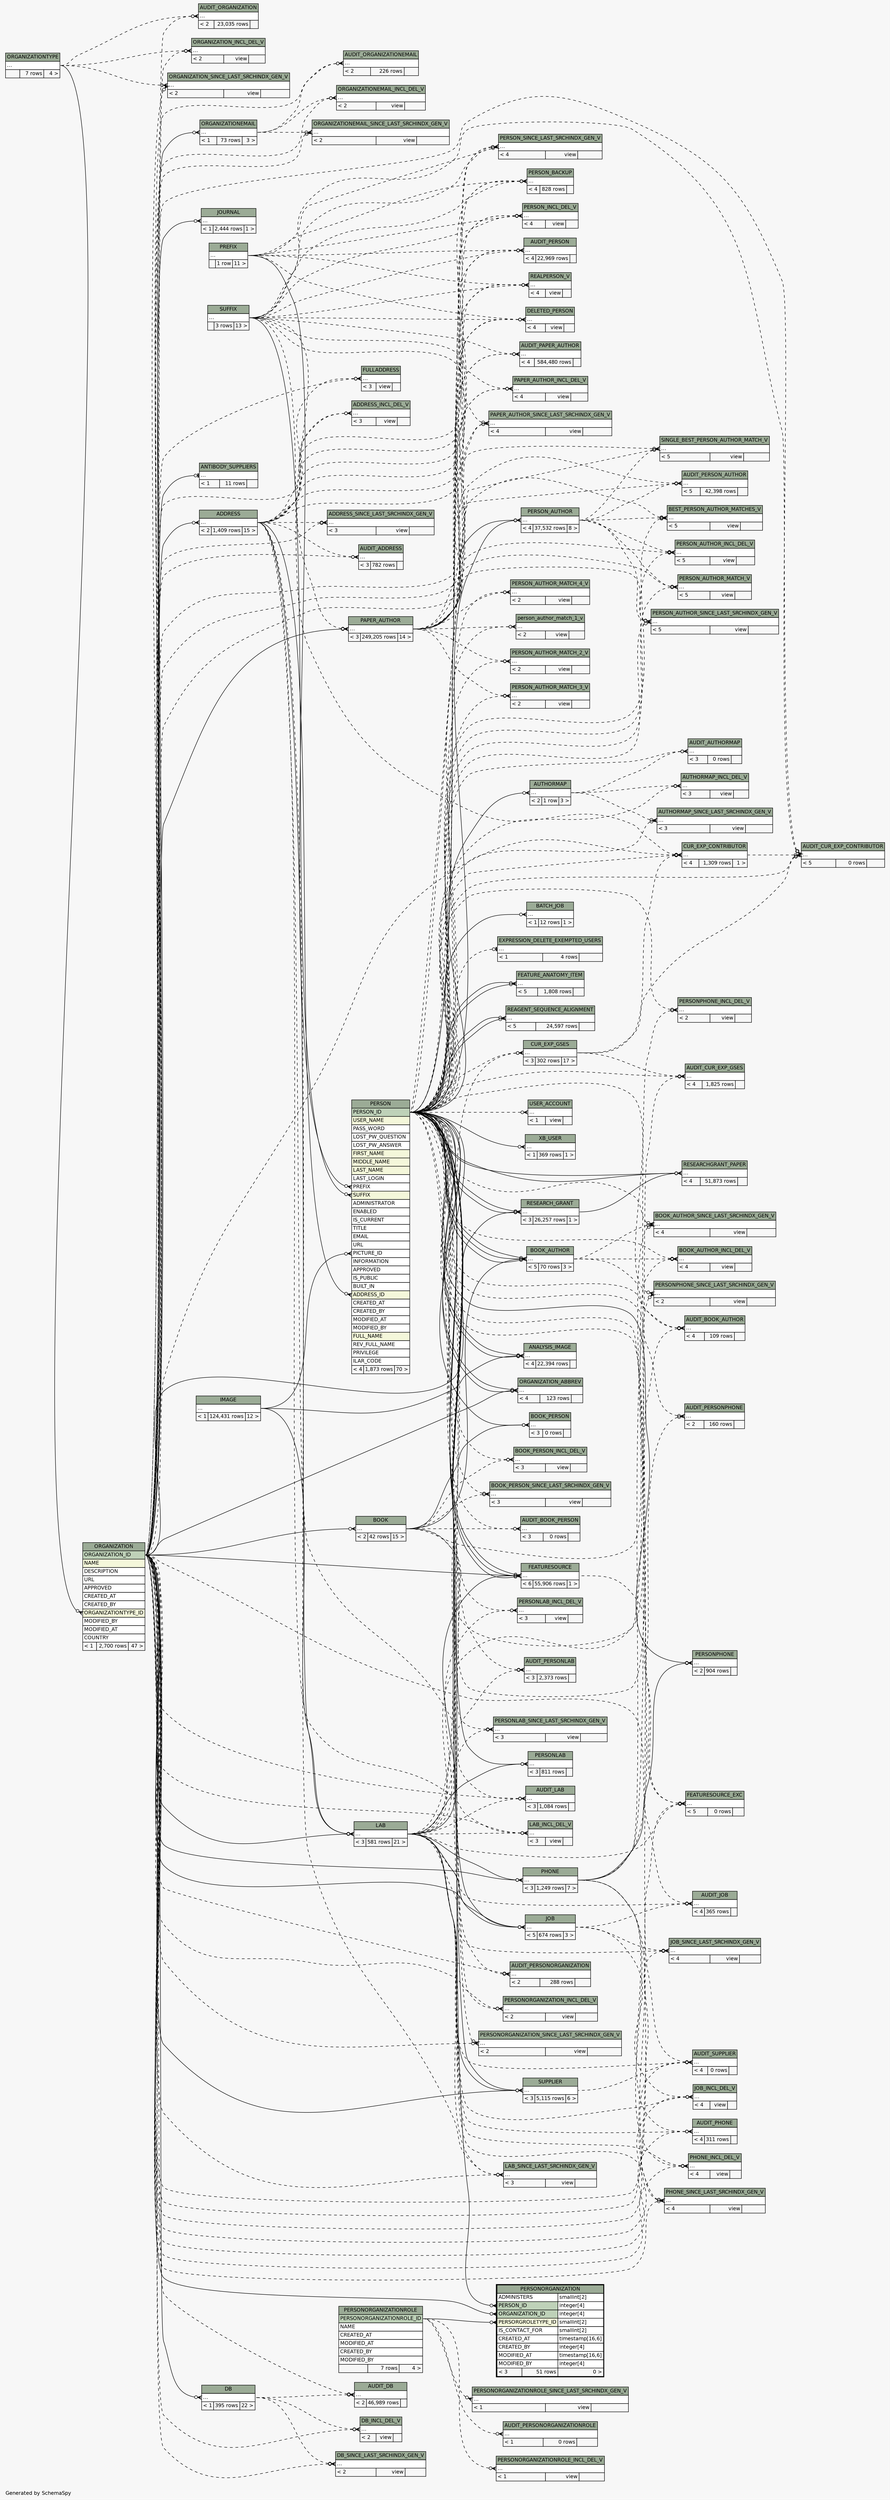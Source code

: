// dot 2.38.0 on Windows 10 10.0
// SchemaSpy rev Unknown
digraph "impliedTwoDegreesRelationshipsDiagram" {
  graph [
    rankdir="RL"
    bgcolor="#f7f7f7"
    label="\nGenerated by SchemaSpy"
    labeljust="l"
    nodesep="0.18"
    ranksep="0.46"
    fontname="Helvetica"
    fontsize="11"
  ];
  node [
    fontname="Helvetica"
    fontsize="11"
    shape="plaintext"
  ];
  edge [
    arrowsize="0.8"
  ];
  "ADDRESS":"elipses":w -> "ORGANIZATION":"ORGANIZATION_ID":e [arrowhead=none dir=back arrowtail=crowodot];
  "ADDRESS_INCL_DEL_V":"elipses":w -> "ADDRESS":"elipses":e [arrowhead=none dir=back arrowtail=crowodot style=dashed];
  "ADDRESS_INCL_DEL_V":"elipses":w -> "ORGANIZATION":"ORGANIZATION_ID":e [arrowhead=none dir=back arrowtail=crowodot style=dashed];
  "ADDRESS_SINCE_LAST_SRCHINDX_GEN_V":"elipses":w -> "ADDRESS":"elipses":e [arrowhead=none dir=back arrowtail=crowodot style=dashed];
  "ADDRESS_SINCE_LAST_SRCHINDX_GEN_V":"elipses":w -> "ORGANIZATION":"ORGANIZATION_ID":e [arrowhead=none dir=back arrowtail=crowodot style=dashed];
  "ANALYSIS_IMAGE":"elipses":w -> "PERSON":"PERSON_ID":e [arrowhead=none dir=back arrowtail=crowodot];
  "ANALYSIS_IMAGE":"elipses":w -> "IMAGE":"elipses":e [arrowhead=none dir=back arrowtail=crowodot];
  "ANALYSIS_IMAGE":"elipses":w -> "PERSON":"PERSON_ID":e [arrowhead=none dir=back arrowtail=crowodot];
  "ANTIBODY_SUPPLIERS":"elipses":w -> "ORGANIZATION":"ORGANIZATION_ID":e [arrowhead=none dir=back arrowtail=teeodot];
  "AUDIT_ADDRESS":"elipses":w -> "ADDRESS":"elipses":e [arrowhead=none dir=back arrowtail=crowodot style=dashed];
  "AUDIT_ADDRESS":"elipses":w -> "ORGANIZATION":"ORGANIZATION_ID":e [arrowhead=none dir=back arrowtail=crowodot style=dashed];
  "AUDIT_AUTHORMAP":"elipses":w -> "AUTHORMAP":"elipses":e [arrowhead=none dir=back arrowtail=crowodot style=dashed];
  "AUDIT_AUTHORMAP":"elipses":w -> "PERSON":"PERSON_ID":e [arrowhead=none dir=back arrowtail=crowodot style=dashed];
  "AUDIT_BOOK_AUTHOR":"elipses":w -> "BOOK":"elipses":e [arrowhead=none dir=back arrowtail=crowodot style=dashed];
  "AUDIT_BOOK_AUTHOR":"elipses":w -> "BOOK_AUTHOR":"elipses":e [arrowhead=none dir=back arrowtail=crowodot style=dashed];
  "AUDIT_BOOK_AUTHOR":"elipses":w -> "PERSON":"PERSON_ID":e [arrowhead=none dir=back arrowtail=crowodot style=dashed];
  "AUDIT_BOOK_PERSON":"elipses":w -> "BOOK":"elipses":e [arrowhead=none dir=back arrowtail=crowodot style=dashed];
  "AUDIT_BOOK_PERSON":"elipses":w -> "PERSON":"PERSON_ID":e [arrowhead=none dir=back arrowtail=crowodot style=dashed];
  "AUDIT_CUR_EXP_CONTRIBUTOR":"elipses":w -> "CUR_EXP_CONTRIBUTOR":"elipses":e [arrowhead=none dir=back arrowtail=crowodot style=dashed];
  "AUDIT_CUR_EXP_CONTRIBUTOR":"elipses":w -> "CUR_EXP_GSES":"elipses":e [arrowhead=none dir=back arrowtail=crowodot style=dashed];
  "AUDIT_CUR_EXP_CONTRIBUTOR":"elipses":w -> "ORGANIZATION":"ORGANIZATION_ID":e [arrowhead=none dir=back arrowtail=crowodot style=dashed];
  "AUDIT_CUR_EXP_CONTRIBUTOR":"elipses":w -> "PERSON":"PERSON_ID":e [arrowhead=none dir=back arrowtail=crowodot style=dashed];
  "AUDIT_CUR_EXP_CONTRIBUTOR":"elipses":w -> "SUFFIX":"elipses":e [arrowhead=none dir=back arrowtail=crowodot style=dashed];
  "AUDIT_CUR_EXP_GSES":"elipses":w -> "CUR_EXP_GSES":"elipses":e [arrowhead=none dir=back arrowtail=crowodot style=dashed];
  "AUDIT_CUR_EXP_GSES":"elipses":w -> "LAB":"elipses":e [arrowhead=none dir=back arrowtail=crowodot style=dashed];
  "AUDIT_CUR_EXP_GSES":"elipses":w -> "PERSON":"PERSON_ID":e [arrowhead=none dir=back arrowtail=crowodot style=dashed];
  "AUDIT_DB":"elipses":w -> "DB":"elipses":e [arrowhead=none dir=back arrowtail=crowodot style=dashed];
  "AUDIT_DB":"elipses":w -> "ORGANIZATION":"ORGANIZATION_ID":e [arrowhead=none dir=back arrowtail=crowodot style=dashed];
  "AUDIT_JOB":"elipses":w -> "JOB":"elipses":e [arrowhead=none dir=back arrowtail=crowodot style=dashed];
  "AUDIT_JOB":"elipses":w -> "LAB":"elipses":e [arrowhead=none dir=back arrowtail=crowodot style=dashed];
  "AUDIT_JOB":"elipses":w -> "ORGANIZATION":"ORGANIZATION_ID":e [arrowhead=none dir=back arrowtail=crowodot style=dashed];
  "AUDIT_LAB":"elipses":w -> "ADDRESS":"elipses":e [arrowhead=none dir=back arrowtail=crowodot style=dashed];
  "AUDIT_LAB":"elipses":w -> "LAB":"elipses":e [arrowhead=none dir=back arrowtail=crowodot style=dashed];
  "AUDIT_LAB":"elipses":w -> "ORGANIZATION":"ORGANIZATION_ID":e [arrowhead=none dir=back arrowtail=crowodot style=dashed];
  "AUDIT_ORGANIZATION":"elipses":w -> "ORGANIZATION":"ORGANIZATION_ID":e [arrowhead=none dir=back arrowtail=crowodot style=dashed];
  "AUDIT_ORGANIZATION":"elipses":w -> "ORGANIZATIONTYPE":"elipses":e [arrowhead=none dir=back arrowtail=crowodot style=dashed];
  "AUDIT_ORGANIZATIONEMAIL":"elipses":w -> "ORGANIZATION":"ORGANIZATION_ID":e [arrowhead=none dir=back arrowtail=crowodot style=dashed];
  "AUDIT_ORGANIZATIONEMAIL":"elipses":w -> "ORGANIZATIONEMAIL":"elipses":e [arrowhead=none dir=back arrowtail=crowodot style=dashed];
  "AUDIT_PAPER_AUTHOR":"elipses":w -> "ORGANIZATION":"ORGANIZATION_ID":e [arrowhead=none dir=back arrowtail=crowodot style=dashed];
  "AUDIT_PAPER_AUTHOR":"elipses":w -> "PAPER_AUTHOR":"elipses":e [arrowhead=none dir=back arrowtail=crowodot style=dashed];
  "AUDIT_PAPER_AUTHOR":"elipses":w -> "SUFFIX":"elipses":e [arrowhead=none dir=back arrowtail=crowodot style=dashed];
  "AUDIT_PERSON":"elipses":w -> "ADDRESS":"elipses":e [arrowhead=none dir=back arrowtail=crowodot style=dashed];
  "AUDIT_PERSON":"elipses":w -> "PERSON":"PERSON_ID":e [arrowhead=none dir=back arrowtail=crowodot style=dashed];
  "AUDIT_PERSON":"elipses":w -> "PREFIX":"elipses":e [arrowhead=none dir=back arrowtail=crowodot style=dashed];
  "AUDIT_PERSON":"elipses":w -> "SUFFIX":"elipses":e [arrowhead=none dir=back arrowtail=crowodot style=dashed];
  "AUDIT_PERSON_AUTHOR":"elipses":w -> "PAPER_AUTHOR":"elipses":e [arrowhead=none dir=back arrowtail=crowodot style=dashed];
  "AUDIT_PERSON_AUTHOR":"elipses":w -> "PERSON":"PERSON_ID":e [arrowhead=none dir=back arrowtail=crowodot style=dashed];
  "AUDIT_PERSON_AUTHOR":"elipses":w -> "PERSON_AUTHOR":"elipses":e [arrowhead=none dir=back arrowtail=crowodot style=dashed];
  "AUDIT_PERSONLAB":"elipses":w -> "LAB":"elipses":e [arrowhead=none dir=back arrowtail=crowodot style=dashed];
  "AUDIT_PERSONLAB":"elipses":w -> "PERSON":"PERSON_ID":e [arrowhead=none dir=back arrowtail=crowodot style=dashed];
  "AUDIT_PERSONORGANIZATION":"elipses":w -> "ORGANIZATION":"ORGANIZATION_ID":e [arrowhead=none dir=back arrowtail=crowodot style=dashed];
  "AUDIT_PERSONORGANIZATION":"elipses":w -> "PERSON":"PERSON_ID":e [arrowhead=none dir=back arrowtail=crowodot style=dashed];
  "AUDIT_PERSONORGANIZATIONROLE":"elipses":w -> "PERSONORGANIZATIONROLE":"PERSONORGANIZATIONROLE_ID":e [arrowhead=none dir=back arrowtail=crowodot style=dashed];
  "AUDIT_PERSONPHONE":"elipses":w -> "PERSON":"PERSON_ID":e [arrowhead=none dir=back arrowtail=crowodot style=dashed];
  "AUDIT_PERSONPHONE":"elipses":w -> "PHONE":"elipses":e [arrowhead=none dir=back arrowtail=crowodot style=dashed];
  "AUDIT_PHONE":"elipses":w -> "LAB":"elipses":e [arrowhead=none dir=back arrowtail=crowodot style=dashed];
  "AUDIT_PHONE":"elipses":w -> "ORGANIZATION":"ORGANIZATION_ID":e [arrowhead=none dir=back arrowtail=crowodot style=dashed];
  "AUDIT_PHONE":"elipses":w -> "PHONE":"elipses":e [arrowhead=none dir=back arrowtail=crowodot style=dashed];
  "AUDIT_SUPPLIER":"elipses":w -> "LAB":"elipses":e [arrowhead=none dir=back arrowtail=crowodot style=dashed];
  "AUDIT_SUPPLIER":"elipses":w -> "ORGANIZATION":"ORGANIZATION_ID":e [arrowhead=none dir=back arrowtail=crowodot style=dashed];
  "AUDIT_SUPPLIER":"elipses":w -> "PERSON":"PERSON_ID":e [arrowhead=none dir=back arrowtail=crowodot style=dashed];
  "AUDIT_SUPPLIER":"elipses":w -> "SUPPLIER":"elipses":e [arrowhead=none dir=back arrowtail=crowodot style=dashed];
  "AUTHORMAP":"elipses":w -> "PERSON":"PERSON_ID":e [arrowhead=none dir=back arrowtail=crowodot];
  "AUTHORMAP_INCL_DEL_V":"elipses":w -> "AUTHORMAP":"elipses":e [arrowhead=none dir=back arrowtail=crowodot style=dashed];
  "AUTHORMAP_INCL_DEL_V":"elipses":w -> "PERSON":"PERSON_ID":e [arrowhead=none dir=back arrowtail=crowodot style=dashed];
  "AUTHORMAP_SINCE_LAST_SRCHINDX_GEN_V":"elipses":w -> "AUTHORMAP":"elipses":e [arrowhead=none dir=back arrowtail=crowodot style=dashed];
  "AUTHORMAP_SINCE_LAST_SRCHINDX_GEN_V":"elipses":w -> "PERSON":"PERSON_ID":e [arrowhead=none dir=back arrowtail=crowodot style=dashed];
  "BATCH_JOB":"elipses":w -> "PERSON":"PERSON_ID":e [arrowhead=none dir=back arrowtail=crowodot];
  "BEST_PERSON_AUTHOR_MATCHES_V":"elipses":w -> "PAPER_AUTHOR":"elipses":e [arrowhead=none dir=back arrowtail=crowodot style=dashed];
  "BEST_PERSON_AUTHOR_MATCHES_V":"elipses":w -> "PERSON":"PERSON_ID":e [arrowhead=none dir=back arrowtail=crowodot style=dashed];
  "BEST_PERSON_AUTHOR_MATCHES_V":"elipses":w -> "PERSON_AUTHOR":"elipses":e [arrowhead=none dir=back arrowtail=crowodot style=dashed];
  "BOOK":"elipses":w -> "ORGANIZATION":"ORGANIZATION_ID":e [arrowhead=none dir=back arrowtail=crowodot];
  "BOOK_AUTHOR":"elipses":w -> "BOOK":"elipses":e [arrowhead=none dir=back arrowtail=crowodot];
  "BOOK_AUTHOR":"elipses":w -> "PERSON":"PERSON_ID":e [arrowhead=none dir=back arrowtail=crowodot];
  "BOOK_AUTHOR":"elipses":w -> "PERSON":"PERSON_ID":e [arrowhead=none dir=back arrowtail=crowodot];
  "BOOK_AUTHOR":"elipses":w -> "PERSON":"PERSON_ID":e [arrowhead=none dir=back arrowtail=crowodot];
  "BOOK_AUTHOR_INCL_DEL_V":"elipses":w -> "BOOK":"elipses":e [arrowhead=none dir=back arrowtail=crowodot style=dashed];
  "BOOK_AUTHOR_INCL_DEL_V":"elipses":w -> "BOOK_AUTHOR":"elipses":e [arrowhead=none dir=back arrowtail=crowodot style=dashed];
  "BOOK_AUTHOR_INCL_DEL_V":"elipses":w -> "PERSON":"PERSON_ID":e [arrowhead=none dir=back arrowtail=crowodot style=dashed];
  "BOOK_AUTHOR_SINCE_LAST_SRCHINDX_GEN_V":"elipses":w -> "BOOK":"elipses":e [arrowhead=none dir=back arrowtail=crowodot style=dashed];
  "BOOK_AUTHOR_SINCE_LAST_SRCHINDX_GEN_V":"elipses":w -> "BOOK_AUTHOR":"elipses":e [arrowhead=none dir=back arrowtail=crowodot style=dashed];
  "BOOK_AUTHOR_SINCE_LAST_SRCHINDX_GEN_V":"elipses":w -> "PERSON":"PERSON_ID":e [arrowhead=none dir=back arrowtail=crowodot style=dashed];
  "BOOK_PERSON":"elipses":w -> "BOOK":"elipses":e [arrowhead=none dir=back arrowtail=crowodot];
  "BOOK_PERSON":"elipses":w -> "PERSON":"PERSON_ID":e [arrowhead=none dir=back arrowtail=crowodot];
  "BOOK_PERSON_INCL_DEL_V":"elipses":w -> "BOOK":"elipses":e [arrowhead=none dir=back arrowtail=crowodot style=dashed];
  "BOOK_PERSON_INCL_DEL_V":"elipses":w -> "PERSON":"PERSON_ID":e [arrowhead=none dir=back arrowtail=crowodot style=dashed];
  "BOOK_PERSON_SINCE_LAST_SRCHINDX_GEN_V":"elipses":w -> "BOOK":"elipses":e [arrowhead=none dir=back arrowtail=crowodot style=dashed];
  "BOOK_PERSON_SINCE_LAST_SRCHINDX_GEN_V":"elipses":w -> "PERSON":"PERSON_ID":e [arrowhead=none dir=back arrowtail=crowodot style=dashed];
  "CUR_EXP_CONTRIBUTOR":"elipses":w -> "CUR_EXP_GSES":"elipses":e [arrowhead=none dir=back arrowtail=crowodot style=dashed];
  "CUR_EXP_CONTRIBUTOR":"elipses":w -> "ORGANIZATION":"ORGANIZATION_ID":e [arrowhead=none dir=back arrowtail=crowodot style=dashed];
  "CUR_EXP_CONTRIBUTOR":"elipses":w -> "PERSON":"PERSON_ID":e [arrowhead=none dir=back arrowtail=crowodot style=dashed];
  "CUR_EXP_CONTRIBUTOR":"elipses":w -> "SUFFIX":"elipses":e [arrowhead=none dir=back arrowtail=crowodot style=dashed];
  "CUR_EXP_GSES":"elipses":w -> "LAB":"elipses":e [arrowhead=none dir=back arrowtail=crowodot style=dashed];
  "CUR_EXP_GSES":"elipses":w -> "PERSON":"PERSON_ID":e [arrowhead=none dir=back arrowtail=crowodot style=dashed];
  "DB":"elipses":w -> "ORGANIZATION":"ORGANIZATION_ID":e [arrowhead=none dir=back arrowtail=crowodot];
  "DB_INCL_DEL_V":"elipses":w -> "DB":"elipses":e [arrowhead=none dir=back arrowtail=crowodot style=dashed];
  "DB_INCL_DEL_V":"elipses":w -> "ORGANIZATION":"ORGANIZATION_ID":e [arrowhead=none dir=back arrowtail=crowodot style=dashed];
  "DB_SINCE_LAST_SRCHINDX_GEN_V":"elipses":w -> "DB":"elipses":e [arrowhead=none dir=back arrowtail=crowodot style=dashed];
  "DB_SINCE_LAST_SRCHINDX_GEN_V":"elipses":w -> "ORGANIZATION":"ORGANIZATION_ID":e [arrowhead=none dir=back arrowtail=crowodot style=dashed];
  "DELETED_PERSON":"elipses":w -> "ADDRESS":"elipses":e [arrowhead=none dir=back arrowtail=crowodot style=dashed];
  "DELETED_PERSON":"elipses":w -> "PERSON":"PERSON_ID":e [arrowhead=none dir=back arrowtail=crowodot style=dashed];
  "DELETED_PERSON":"elipses":w -> "PREFIX":"elipses":e [arrowhead=none dir=back arrowtail=crowodot style=dashed];
  "DELETED_PERSON":"elipses":w -> "SUFFIX":"elipses":e [arrowhead=none dir=back arrowtail=crowodot style=dashed];
  "EXPRESSION_DELETE_EXEMPTED_USERS":"elipses":w -> "PERSON":"PERSON_ID":e [arrowhead=none dir=back arrowtail=teeodot style=dashed];
  "FEATURE_ANATOMY_ITEM":"elipses":w -> "PERSON":"PERSON_ID":e [arrowhead=none dir=back arrowtail=crowodot];
  "FEATURE_ANATOMY_ITEM":"elipses":w -> "PERSON":"PERSON_ID":e [arrowhead=none dir=back arrowtail=crowodot];
  "FEATURESOURCE":"elipses":w -> "PERSON":"PERSON_ID":e [arrowhead=none dir=back arrowtail=crowodot];
  "FEATURESOURCE":"elipses":w -> "LAB":"elipses":e [arrowhead=none dir=back arrowtail=crowodot];
  "FEATURESOURCE":"elipses":w -> "PERSON":"PERSON_ID":e [arrowhead=none dir=back arrowtail=crowodot];
  "FEATURESOURCE":"elipses":w -> "ORGANIZATION":"ORGANIZATION_ID":e [arrowhead=none dir=back arrowtail=crowodot];
  "FEATURESOURCE":"elipses":w -> "PERSON":"PERSON_ID":e [arrowhead=none dir=back arrowtail=crowodot];
  "FEATURESOURCE_EXC":"elipses":w -> "FEATURESOURCE":"elipses":e [arrowhead=none dir=back arrowtail=crowodot style=dashed];
  "FEATURESOURCE_EXC":"elipses":w -> "LAB":"elipses":e [arrowhead=none dir=back arrowtail=crowodot style=dashed];
  "FEATURESOURCE_EXC":"elipses":w -> "ORGANIZATION":"ORGANIZATION_ID":e [arrowhead=none dir=back arrowtail=crowodot style=dashed];
  "FEATURESOURCE_EXC":"elipses":w -> "PERSON":"PERSON_ID":e [arrowhead=none dir=back arrowtail=crowodot style=dashed];
  "FULLADDRESS":"elipses":w -> "ADDRESS":"elipses":e [arrowhead=none dir=back arrowtail=crowodot style=dashed];
  "FULLADDRESS":"elipses":w -> "ORGANIZATION":"ORGANIZATION_ID":e [arrowhead=none dir=back arrowtail=crowodot style=dashed];
  "JOB":"elipses":w -> "PERSON":"PERSON_ID":e [arrowhead=none dir=back arrowtail=crowodot];
  "JOB":"elipses":w -> "LAB":"elipses":e [arrowhead=none dir=back arrowtail=crowodot];
  "JOB":"elipses":w -> "ORGANIZATION":"ORGANIZATION_ID":e [arrowhead=none dir=back arrowtail=crowodot];
  "JOB_INCL_DEL_V":"elipses":w -> "JOB":"elipses":e [arrowhead=none dir=back arrowtail=crowodot style=dashed];
  "JOB_INCL_DEL_V":"elipses":w -> "LAB":"elipses":e [arrowhead=none dir=back arrowtail=crowodot style=dashed];
  "JOB_INCL_DEL_V":"elipses":w -> "ORGANIZATION":"ORGANIZATION_ID":e [arrowhead=none dir=back arrowtail=crowodot style=dashed];
  "JOB_SINCE_LAST_SRCHINDX_GEN_V":"elipses":w -> "JOB":"elipses":e [arrowhead=none dir=back arrowtail=crowodot style=dashed];
  "JOB_SINCE_LAST_SRCHINDX_GEN_V":"elipses":w -> "LAB":"elipses":e [arrowhead=none dir=back arrowtail=crowodot style=dashed];
  "JOB_SINCE_LAST_SRCHINDX_GEN_V":"elipses":w -> "ORGANIZATION":"ORGANIZATION_ID":e [arrowhead=none dir=back arrowtail=crowodot style=dashed];
  "JOURNAL":"elipses":w -> "ORGANIZATION":"ORGANIZATION_ID":e [arrowhead=none dir=back arrowtail=crowodot];
  "LAB":"elipses":w -> "ADDRESS":"elipses":e [arrowhead=none dir=back arrowtail=crowodot];
  "LAB":"elipses":w -> "ORGANIZATION":"ORGANIZATION_ID":e [arrowhead=none dir=back arrowtail=crowodot];
  "LAB":"elipses":w -> "IMAGE":"elipses":e [arrowhead=none dir=back arrowtail=crowodot];
  "LAB_INCL_DEL_V":"elipses":w -> "ADDRESS":"elipses":e [arrowhead=none dir=back arrowtail=crowodot style=dashed];
  "LAB_INCL_DEL_V":"elipses":w -> "LAB":"elipses":e [arrowhead=none dir=back arrowtail=crowodot style=dashed];
  "LAB_INCL_DEL_V":"elipses":w -> "ORGANIZATION":"ORGANIZATION_ID":e [arrowhead=none dir=back arrowtail=crowodot style=dashed];
  "LAB_SINCE_LAST_SRCHINDX_GEN_V":"elipses":w -> "ADDRESS":"elipses":e [arrowhead=none dir=back arrowtail=crowodot style=dashed];
  "LAB_SINCE_LAST_SRCHINDX_GEN_V":"elipses":w -> "LAB":"elipses":e [arrowhead=none dir=back arrowtail=crowodot style=dashed];
  "LAB_SINCE_LAST_SRCHINDX_GEN_V":"elipses":w -> "ORGANIZATION":"ORGANIZATION_ID":e [arrowhead=none dir=back arrowtail=crowodot style=dashed];
  "ORGANIZATION":"ORGANIZATIONTYPE_ID":w -> "ORGANIZATIONTYPE":"elipses":e [arrowhead=none dir=back arrowtail=crowodot];
  "ORGANIZATION_ABBREV":"elipses":w -> "PERSON":"PERSON_ID":e [arrowhead=none dir=back arrowtail=crowodot];
  "ORGANIZATION_ABBREV":"elipses":w -> "PERSON":"PERSON_ID":e [arrowhead=none dir=back arrowtail=crowodot];
  "ORGANIZATION_ABBREV":"elipses":w -> "ORGANIZATION":"ORGANIZATION_ID":e [arrowhead=none dir=back arrowtail=crowodot];
  "ORGANIZATION_INCL_DEL_V":"elipses":w -> "ORGANIZATION":"ORGANIZATION_ID":e [arrowhead=none dir=back arrowtail=crowodot style=dashed];
  "ORGANIZATION_INCL_DEL_V":"elipses":w -> "ORGANIZATIONTYPE":"elipses":e [arrowhead=none dir=back arrowtail=crowodot style=dashed];
  "ORGANIZATION_SINCE_LAST_SRCHINDX_GEN_V":"elipses":w -> "ORGANIZATION":"ORGANIZATION_ID":e [arrowhead=none dir=back arrowtail=crowodot style=dashed];
  "ORGANIZATION_SINCE_LAST_SRCHINDX_GEN_V":"elipses":w -> "ORGANIZATIONTYPE":"elipses":e [arrowhead=none dir=back arrowtail=crowodot style=dashed];
  "ORGANIZATIONEMAIL":"elipses":w -> "ORGANIZATION":"ORGANIZATION_ID":e [arrowhead=none dir=back arrowtail=crowodot];
  "ORGANIZATIONEMAIL_INCL_DEL_V":"elipses":w -> "ORGANIZATION":"ORGANIZATION_ID":e [arrowhead=none dir=back arrowtail=crowodot style=dashed];
  "ORGANIZATIONEMAIL_INCL_DEL_V":"elipses":w -> "ORGANIZATIONEMAIL":"elipses":e [arrowhead=none dir=back arrowtail=crowodot style=dashed];
  "ORGANIZATIONEMAIL_SINCE_LAST_SRCHINDX_GEN_V":"elipses":w -> "ORGANIZATION":"ORGANIZATION_ID":e [arrowhead=none dir=back arrowtail=crowodot style=dashed];
  "ORGANIZATIONEMAIL_SINCE_LAST_SRCHINDX_GEN_V":"elipses":w -> "ORGANIZATIONEMAIL":"elipses":e [arrowhead=none dir=back arrowtail=crowodot style=dashed];
  "PAPER_AUTHOR":"elipses":w -> "ORGANIZATION":"ORGANIZATION_ID":e [arrowhead=none dir=back arrowtail=crowodot];
  "PAPER_AUTHOR":"elipses":w -> "SUFFIX":"elipses":e [arrowhead=none dir=back arrowtail=crowodot style=dashed];
  "PAPER_AUTHOR_INCL_DEL_V":"elipses":w -> "ORGANIZATION":"ORGANIZATION_ID":e [arrowhead=none dir=back arrowtail=crowodot style=dashed];
  "PAPER_AUTHOR_INCL_DEL_V":"elipses":w -> "PAPER_AUTHOR":"elipses":e [arrowhead=none dir=back arrowtail=crowodot style=dashed];
  "PAPER_AUTHOR_INCL_DEL_V":"elipses":w -> "SUFFIX":"elipses":e [arrowhead=none dir=back arrowtail=crowodot style=dashed];
  "PAPER_AUTHOR_SINCE_LAST_SRCHINDX_GEN_V":"elipses":w -> "ORGANIZATION":"ORGANIZATION_ID":e [arrowhead=none dir=back arrowtail=crowodot style=dashed];
  "PAPER_AUTHOR_SINCE_LAST_SRCHINDX_GEN_V":"elipses":w -> "PAPER_AUTHOR":"elipses":e [arrowhead=none dir=back arrowtail=crowodot style=dashed];
  "PAPER_AUTHOR_SINCE_LAST_SRCHINDX_GEN_V":"elipses":w -> "SUFFIX":"elipses":e [arrowhead=none dir=back arrowtail=crowodot style=dashed];
  "PERSON":"ADDRESS_ID":w -> "ADDRESS":"elipses":e [arrowhead=none dir=back arrowtail=crowodot];
  "PERSON":"PICTURE_ID":w -> "IMAGE":"elipses":e [arrowhead=none dir=back arrowtail=crowodot];
  "PERSON":"PREFIX":w -> "PREFIX":"elipses":e [arrowhead=none dir=back arrowtail=crowodot];
  "PERSON":"SUFFIX":w -> "SUFFIX":"elipses":e [arrowhead=none dir=back arrowtail=crowodot];
  "PERSON_AUTHOR":"elipses":w -> "PAPER_AUTHOR":"elipses":e [arrowhead=none dir=back arrowtail=crowodot];
  "PERSON_AUTHOR":"elipses":w -> "PERSON":"PERSON_ID":e [arrowhead=none dir=back arrowtail=crowodot];
  "PERSON_AUTHOR_INCL_DEL_V":"elipses":w -> "PAPER_AUTHOR":"elipses":e [arrowhead=none dir=back arrowtail=crowodot style=dashed];
  "PERSON_AUTHOR_INCL_DEL_V":"elipses":w -> "PERSON":"PERSON_ID":e [arrowhead=none dir=back arrowtail=crowodot style=dashed];
  "PERSON_AUTHOR_INCL_DEL_V":"elipses":w -> "PERSON_AUTHOR":"elipses":e [arrowhead=none dir=back arrowtail=crowodot style=dashed];
  "person_author_match_1_v":"elipses":w -> "PAPER_AUTHOR":"elipses":e [arrowhead=none dir=back arrowtail=crowodot style=dashed];
  "person_author_match_1_v":"elipses":w -> "PERSON":"PERSON_ID":e [arrowhead=none dir=back arrowtail=crowodot style=dashed];
  "PERSON_AUTHOR_MATCH_2_V":"elipses":w -> "PAPER_AUTHOR":"elipses":e [arrowhead=none dir=back arrowtail=crowodot style=dashed];
  "PERSON_AUTHOR_MATCH_2_V":"elipses":w -> "PERSON":"PERSON_ID":e [arrowhead=none dir=back arrowtail=crowodot style=dashed];
  "PERSON_AUTHOR_MATCH_3_V":"elipses":w -> "PAPER_AUTHOR":"elipses":e [arrowhead=none dir=back arrowtail=crowodot style=dashed];
  "PERSON_AUTHOR_MATCH_3_V":"elipses":w -> "PERSON":"PERSON_ID":e [arrowhead=none dir=back arrowtail=crowodot style=dashed];
  "PERSON_AUTHOR_MATCH_4_V":"elipses":w -> "PAPER_AUTHOR":"elipses":e [arrowhead=none dir=back arrowtail=crowodot style=dashed];
  "PERSON_AUTHOR_MATCH_4_V":"elipses":w -> "PERSON":"PERSON_ID":e [arrowhead=none dir=back arrowtail=crowodot style=dashed];
  "PERSON_AUTHOR_MATCH_V":"elipses":w -> "PAPER_AUTHOR":"elipses":e [arrowhead=none dir=back arrowtail=crowodot style=dashed];
  "PERSON_AUTHOR_MATCH_V":"elipses":w -> "PERSON":"PERSON_ID":e [arrowhead=none dir=back arrowtail=crowodot style=dashed];
  "PERSON_AUTHOR_MATCH_V":"elipses":w -> "PERSON_AUTHOR":"elipses":e [arrowhead=none dir=back arrowtail=crowodot style=dashed];
  "PERSON_AUTHOR_SINCE_LAST_SRCHINDX_GEN_V":"elipses":w -> "PAPER_AUTHOR":"elipses":e [arrowhead=none dir=back arrowtail=crowodot style=dashed];
  "PERSON_AUTHOR_SINCE_LAST_SRCHINDX_GEN_V":"elipses":w -> "PERSON":"PERSON_ID":e [arrowhead=none dir=back arrowtail=crowodot style=dashed];
  "PERSON_AUTHOR_SINCE_LAST_SRCHINDX_GEN_V":"elipses":w -> "PERSON_AUTHOR":"elipses":e [arrowhead=none dir=back arrowtail=crowodot style=dashed];
  "PERSON_BACKUP":"elipses":w -> "ADDRESS":"elipses":e [arrowhead=none dir=back arrowtail=crowodot style=dashed];
  "PERSON_BACKUP":"elipses":w -> "PERSON":"PERSON_ID":e [arrowhead=none dir=back arrowtail=crowodot style=dashed];
  "PERSON_BACKUP":"elipses":w -> "PREFIX":"elipses":e [arrowhead=none dir=back arrowtail=crowodot style=dashed];
  "PERSON_BACKUP":"elipses":w -> "SUFFIX":"elipses":e [arrowhead=none dir=back arrowtail=crowodot style=dashed];
  "PERSON_INCL_DEL_V":"elipses":w -> "ADDRESS":"elipses":e [arrowhead=none dir=back arrowtail=crowodot style=dashed];
  "PERSON_INCL_DEL_V":"elipses":w -> "PERSON":"PERSON_ID":e [arrowhead=none dir=back arrowtail=crowodot style=dashed];
  "PERSON_INCL_DEL_V":"elipses":w -> "PREFIX":"elipses":e [arrowhead=none dir=back arrowtail=crowodot style=dashed];
  "PERSON_INCL_DEL_V":"elipses":w -> "SUFFIX":"elipses":e [arrowhead=none dir=back arrowtail=crowodot style=dashed];
  "PERSON_SINCE_LAST_SRCHINDX_GEN_V":"elipses":w -> "ADDRESS":"elipses":e [arrowhead=none dir=back arrowtail=crowodot style=dashed];
  "PERSON_SINCE_LAST_SRCHINDX_GEN_V":"elipses":w -> "PERSON":"PERSON_ID":e [arrowhead=none dir=back arrowtail=crowodot style=dashed];
  "PERSON_SINCE_LAST_SRCHINDX_GEN_V":"elipses":w -> "PREFIX":"elipses":e [arrowhead=none dir=back arrowtail=crowodot style=dashed];
  "PERSON_SINCE_LAST_SRCHINDX_GEN_V":"elipses":w -> "SUFFIX":"elipses":e [arrowhead=none dir=back arrowtail=crowodot style=dashed];
  "PERSONLAB":"elipses":w -> "LAB":"elipses":e [arrowhead=none dir=back arrowtail=crowodot];
  "PERSONLAB":"elipses":w -> "PERSON":"PERSON_ID":e [arrowhead=none dir=back arrowtail=crowodot];
  "PERSONLAB_INCL_DEL_V":"elipses":w -> "LAB":"elipses":e [arrowhead=none dir=back arrowtail=crowodot style=dashed];
  "PERSONLAB_INCL_DEL_V":"elipses":w -> "PERSON":"PERSON_ID":e [arrowhead=none dir=back arrowtail=crowodot style=dashed];
  "PERSONLAB_SINCE_LAST_SRCHINDX_GEN_V":"elipses":w -> "LAB":"elipses":e [arrowhead=none dir=back arrowtail=crowodot style=dashed];
  "PERSONLAB_SINCE_LAST_SRCHINDX_GEN_V":"elipses":w -> "PERSON":"PERSON_ID":e [arrowhead=none dir=back arrowtail=crowodot style=dashed];
  "PERSONORGANIZATION":"ORGANIZATION_ID":w -> "ORGANIZATION":"ORGANIZATION_ID":e [arrowhead=none dir=back arrowtail=crowodot];
  "PERSONORGANIZATION":"PERSON_ID":w -> "PERSON":"PERSON_ID":e [arrowhead=none dir=back arrowtail=crowodot];
  "PERSONORGANIZATION":"PERSORGROLETYPE_ID":w -> "PERSONORGANIZATIONROLE":"PERSONORGANIZATIONROLE_ID":e [arrowhead=none dir=back arrowtail=crowodot];
  "PERSONORGANIZATION_INCL_DEL_V":"elipses":w -> "ORGANIZATION":"ORGANIZATION_ID":e [arrowhead=none dir=back arrowtail=crowodot style=dashed];
  "PERSONORGANIZATION_INCL_DEL_V":"elipses":w -> "PERSON":"PERSON_ID":e [arrowhead=none dir=back arrowtail=crowodot style=dashed];
  "PERSONORGANIZATION_SINCE_LAST_SRCHINDX_GEN_V":"elipses":w -> "ORGANIZATION":"ORGANIZATION_ID":e [arrowhead=none dir=back arrowtail=crowodot style=dashed];
  "PERSONORGANIZATION_SINCE_LAST_SRCHINDX_GEN_V":"elipses":w -> "PERSON":"PERSON_ID":e [arrowhead=none dir=back arrowtail=crowodot style=dashed];
  "PERSONORGANIZATIONROLE_INCL_DEL_V":"elipses":w -> "PERSONORGANIZATIONROLE":"PERSONORGANIZATIONROLE_ID":e [arrowhead=none dir=back arrowtail=crowodot style=dashed];
  "PERSONORGANIZATIONROLE_SINCE_LAST_SRCHINDX_GEN_V":"elipses":w -> "PERSONORGANIZATIONROLE":"PERSONORGANIZATIONROLE_ID":e [arrowhead=none dir=back arrowtail=crowodot style=dashed];
  "PERSONPHONE":"elipses":w -> "PERSON":"PERSON_ID":e [arrowhead=none dir=back arrowtail=crowodot];
  "PERSONPHONE":"elipses":w -> "PHONE":"elipses":e [arrowhead=none dir=back arrowtail=crowodot];
  "PERSONPHONE_INCL_DEL_V":"elipses":w -> "PERSON":"PERSON_ID":e [arrowhead=none dir=back arrowtail=crowodot style=dashed];
  "PERSONPHONE_INCL_DEL_V":"elipses":w -> "PHONE":"elipses":e [arrowhead=none dir=back arrowtail=crowodot style=dashed];
  "PERSONPHONE_SINCE_LAST_SRCHINDX_GEN_V":"elipses":w -> "PERSON":"PERSON_ID":e [arrowhead=none dir=back arrowtail=crowodot style=dashed];
  "PERSONPHONE_SINCE_LAST_SRCHINDX_GEN_V":"elipses":w -> "PHONE":"elipses":e [arrowhead=none dir=back arrowtail=crowodot style=dashed];
  "PHONE":"elipses":w -> "LAB":"elipses":e [arrowhead=none dir=back arrowtail=crowodot];
  "PHONE":"elipses":w -> "ORGANIZATION":"ORGANIZATION_ID":e [arrowhead=none dir=back arrowtail=crowodot];
  "PHONE_INCL_DEL_V":"elipses":w -> "LAB":"elipses":e [arrowhead=none dir=back arrowtail=crowodot style=dashed];
  "PHONE_INCL_DEL_V":"elipses":w -> "ORGANIZATION":"ORGANIZATION_ID":e [arrowhead=none dir=back arrowtail=crowodot style=dashed];
  "PHONE_INCL_DEL_V":"elipses":w -> "PHONE":"elipses":e [arrowhead=none dir=back arrowtail=crowodot style=dashed];
  "PHONE_SINCE_LAST_SRCHINDX_GEN_V":"elipses":w -> "LAB":"elipses":e [arrowhead=none dir=back arrowtail=crowodot style=dashed];
  "PHONE_SINCE_LAST_SRCHINDX_GEN_V":"elipses":w -> "ORGANIZATION":"ORGANIZATION_ID":e [arrowhead=none dir=back arrowtail=crowodot style=dashed];
  "PHONE_SINCE_LAST_SRCHINDX_GEN_V":"elipses":w -> "PHONE":"elipses":e [arrowhead=none dir=back arrowtail=crowodot style=dashed];
  "REAGENT_SEQUENCE_ALIGNMENT":"elipses":w -> "PERSON":"PERSON_ID":e [arrowhead=none dir=back arrowtail=crowodot];
  "REAGENT_SEQUENCE_ALIGNMENT":"elipses":w -> "PERSON":"PERSON_ID":e [arrowhead=none dir=back arrowtail=crowodot];
  "REALPERSON_V":"elipses":w -> "ADDRESS":"elipses":e [arrowhead=none dir=back arrowtail=crowodot style=dashed];
  "REALPERSON_V":"elipses":w -> "PERSON":"PERSON_ID":e [arrowhead=none dir=back arrowtail=crowodot style=dashed];
  "REALPERSON_V":"elipses":w -> "PREFIX":"elipses":e [arrowhead=none dir=back arrowtail=crowodot style=dashed];
  "REALPERSON_V":"elipses":w -> "SUFFIX":"elipses":e [arrowhead=none dir=back arrowtail=crowodot style=dashed];
  "RESEARCH_GRANT":"elipses":w -> "PERSON":"PERSON_ID":e [arrowhead=none dir=back arrowtail=crowodot];
  "RESEARCH_GRANT":"elipses":w -> "PERSON":"PERSON_ID":e [arrowhead=none dir=back arrowtail=crowodot];
  "RESEARCH_GRANT":"elipses":w -> "ORGANIZATION":"ORGANIZATION_ID":e [arrowhead=none dir=back arrowtail=crowodot];
  "RESEARCHGRANT_PAPER":"elipses":w -> "PERSON":"PERSON_ID":e [arrowhead=none dir=back arrowtail=crowodot];
  "RESEARCHGRANT_PAPER":"elipses":w -> "PERSON":"PERSON_ID":e [arrowhead=none dir=back arrowtail=crowodot];
  "RESEARCHGRANT_PAPER":"elipses":w -> "RESEARCH_GRANT":"elipses":e [arrowhead=none dir=back arrowtail=crowodot];
  "SINGLE_BEST_PERSON_AUTHOR_MATCH_V":"elipses":w -> "PAPER_AUTHOR":"elipses":e [arrowhead=none dir=back arrowtail=crowodot style=dashed];
  "SINGLE_BEST_PERSON_AUTHOR_MATCH_V":"elipses":w -> "PERSON":"PERSON_ID":e [arrowhead=none dir=back arrowtail=crowodot style=dashed];
  "SINGLE_BEST_PERSON_AUTHOR_MATCH_V":"elipses":w -> "PERSON_AUTHOR":"elipses":e [arrowhead=none dir=back arrowtail=crowodot style=dashed];
  "SUPPLIER":"elipses":w -> "LAB":"elipses":e [arrowhead=none dir=back arrowtail=crowodot];
  "SUPPLIER":"elipses":w -> "ORGANIZATION":"ORGANIZATION_ID":e [arrowhead=none dir=back arrowtail=crowodot];
  "SUPPLIER":"elipses":w -> "PERSON":"PERSON_ID":e [arrowhead=none dir=back arrowtail=crowodot];
  "USER_ACCOUNT":"elipses":w -> "PERSON":"PERSON_ID":e [arrowhead=none dir=back arrowtail=crowodot style=dashed];
  "XB_USER":"elipses":w -> "PERSON":"PERSON_ID":e [arrowhead=none dir=back arrowtail=crowodot];
  "ADDRESS" [
    label=<
    <TABLE BORDER="0" CELLBORDER="1" CELLSPACING="0" BGCOLOR="#ffffff">
      <TR><TD COLSPAN="3" BGCOLOR="#9bab96" ALIGN="CENTER">ADDRESS</TD></TR>
      <TR><TD PORT="elipses" COLSPAN="3" ALIGN="LEFT">...</TD></TR>
      <TR><TD ALIGN="LEFT" BGCOLOR="#f7f7f7">&lt; 2</TD><TD ALIGN="RIGHT" BGCOLOR="#f7f7f7">1,409 rows</TD><TD ALIGN="RIGHT" BGCOLOR="#f7f7f7">15 &gt;</TD></TR>
    </TABLE>>
    URL="ADDRESS.html"
    tooltip="ADDRESS"
  ];
  "ADDRESS_INCL_DEL_V" [
    label=<
    <TABLE BORDER="0" CELLBORDER="1" CELLSPACING="0" BGCOLOR="#ffffff">
      <TR><TD COLSPAN="3" BGCOLOR="#9bab96" ALIGN="CENTER">ADDRESS_INCL_DEL_V</TD></TR>
      <TR><TD PORT="elipses" COLSPAN="3" ALIGN="LEFT">...</TD></TR>
      <TR><TD ALIGN="LEFT" BGCOLOR="#f7f7f7">&lt; 3</TD><TD ALIGN="RIGHT" BGCOLOR="#f7f7f7">view</TD><TD ALIGN="RIGHT" BGCOLOR="#f7f7f7">  </TD></TR>
    </TABLE>>
    URL="ADDRESS_INCL_DEL_V.html"
    tooltip="ADDRESS_INCL_DEL_V"
  ];
  "ADDRESS_SINCE_LAST_SRCHINDX_GEN_V" [
    label=<
    <TABLE BORDER="0" CELLBORDER="1" CELLSPACING="0" BGCOLOR="#ffffff">
      <TR><TD COLSPAN="3" BGCOLOR="#9bab96" ALIGN="CENTER">ADDRESS_SINCE_LAST_SRCHINDX_GEN_V</TD></TR>
      <TR><TD PORT="elipses" COLSPAN="3" ALIGN="LEFT">...</TD></TR>
      <TR><TD ALIGN="LEFT" BGCOLOR="#f7f7f7">&lt; 3</TD><TD ALIGN="RIGHT" BGCOLOR="#f7f7f7">view</TD><TD ALIGN="RIGHT" BGCOLOR="#f7f7f7">  </TD></TR>
    </TABLE>>
    URL="ADDRESS_SINCE_LAST_SRCHINDX_GEN_V.html"
    tooltip="ADDRESS_SINCE_LAST_SRCHINDX_GEN_V"
  ];
  "ANALYSIS_IMAGE" [
    label=<
    <TABLE BORDER="0" CELLBORDER="1" CELLSPACING="0" BGCOLOR="#ffffff">
      <TR><TD COLSPAN="3" BGCOLOR="#9bab96" ALIGN="CENTER">ANALYSIS_IMAGE</TD></TR>
      <TR><TD PORT="elipses" COLSPAN="3" ALIGN="LEFT">...</TD></TR>
      <TR><TD ALIGN="LEFT" BGCOLOR="#f7f7f7">&lt; 4</TD><TD ALIGN="RIGHT" BGCOLOR="#f7f7f7">22,394 rows</TD><TD ALIGN="RIGHT" BGCOLOR="#f7f7f7">  </TD></TR>
    </TABLE>>
    URL="ANALYSIS_IMAGE.html"
    tooltip="ANALYSIS_IMAGE"
  ];
  "ANTIBODY_SUPPLIERS" [
    label=<
    <TABLE BORDER="0" CELLBORDER="1" CELLSPACING="0" BGCOLOR="#ffffff">
      <TR><TD COLSPAN="3" BGCOLOR="#9bab96" ALIGN="CENTER">ANTIBODY_SUPPLIERS</TD></TR>
      <TR><TD PORT="elipses" COLSPAN="3" ALIGN="LEFT">...</TD></TR>
      <TR><TD ALIGN="LEFT" BGCOLOR="#f7f7f7">&lt; 1</TD><TD ALIGN="RIGHT" BGCOLOR="#f7f7f7">11 rows</TD><TD ALIGN="RIGHT" BGCOLOR="#f7f7f7">  </TD></TR>
    </TABLE>>
    URL="ANTIBODY_SUPPLIERS.html"
    tooltip="ANTIBODY_SUPPLIERS"
  ];
  "AUDIT_ADDRESS" [
    label=<
    <TABLE BORDER="0" CELLBORDER="1" CELLSPACING="0" BGCOLOR="#ffffff">
      <TR><TD COLSPAN="3" BGCOLOR="#9bab96" ALIGN="CENTER">AUDIT_ADDRESS</TD></TR>
      <TR><TD PORT="elipses" COLSPAN="3" ALIGN="LEFT">...</TD></TR>
      <TR><TD ALIGN="LEFT" BGCOLOR="#f7f7f7">&lt; 3</TD><TD ALIGN="RIGHT" BGCOLOR="#f7f7f7">782 rows</TD><TD ALIGN="RIGHT" BGCOLOR="#f7f7f7">  </TD></TR>
    </TABLE>>
    URL="AUDIT_ADDRESS.html"
    tooltip="AUDIT_ADDRESS"
  ];
  "AUDIT_AUTHORMAP" [
    label=<
    <TABLE BORDER="0" CELLBORDER="1" CELLSPACING="0" BGCOLOR="#ffffff">
      <TR><TD COLSPAN="3" BGCOLOR="#9bab96" ALIGN="CENTER">AUDIT_AUTHORMAP</TD></TR>
      <TR><TD PORT="elipses" COLSPAN="3" ALIGN="LEFT">...</TD></TR>
      <TR><TD ALIGN="LEFT" BGCOLOR="#f7f7f7">&lt; 3</TD><TD ALIGN="RIGHT" BGCOLOR="#f7f7f7">0 rows</TD><TD ALIGN="RIGHT" BGCOLOR="#f7f7f7">  </TD></TR>
    </TABLE>>
    URL="AUDIT_AUTHORMAP.html"
    tooltip="AUDIT_AUTHORMAP"
  ];
  "AUDIT_BOOK_AUTHOR" [
    label=<
    <TABLE BORDER="0" CELLBORDER="1" CELLSPACING="0" BGCOLOR="#ffffff">
      <TR><TD COLSPAN="3" BGCOLOR="#9bab96" ALIGN="CENTER">AUDIT_BOOK_AUTHOR</TD></TR>
      <TR><TD PORT="elipses" COLSPAN="3" ALIGN="LEFT">...</TD></TR>
      <TR><TD ALIGN="LEFT" BGCOLOR="#f7f7f7">&lt; 4</TD><TD ALIGN="RIGHT" BGCOLOR="#f7f7f7">109 rows</TD><TD ALIGN="RIGHT" BGCOLOR="#f7f7f7">  </TD></TR>
    </TABLE>>
    URL="AUDIT_BOOK_AUTHOR.html"
    tooltip="AUDIT_BOOK_AUTHOR"
  ];
  "AUDIT_BOOK_PERSON" [
    label=<
    <TABLE BORDER="0" CELLBORDER="1" CELLSPACING="0" BGCOLOR="#ffffff">
      <TR><TD COLSPAN="3" BGCOLOR="#9bab96" ALIGN="CENTER">AUDIT_BOOK_PERSON</TD></TR>
      <TR><TD PORT="elipses" COLSPAN="3" ALIGN="LEFT">...</TD></TR>
      <TR><TD ALIGN="LEFT" BGCOLOR="#f7f7f7">&lt; 3</TD><TD ALIGN="RIGHT" BGCOLOR="#f7f7f7">0 rows</TD><TD ALIGN="RIGHT" BGCOLOR="#f7f7f7">  </TD></TR>
    </TABLE>>
    URL="AUDIT_BOOK_PERSON.html"
    tooltip="AUDIT_BOOK_PERSON"
  ];
  "AUDIT_CUR_EXP_CONTRIBUTOR" [
    label=<
    <TABLE BORDER="0" CELLBORDER="1" CELLSPACING="0" BGCOLOR="#ffffff">
      <TR><TD COLSPAN="3" BGCOLOR="#9bab96" ALIGN="CENTER">AUDIT_CUR_EXP_CONTRIBUTOR</TD></TR>
      <TR><TD PORT="elipses" COLSPAN="3" ALIGN="LEFT">...</TD></TR>
      <TR><TD ALIGN="LEFT" BGCOLOR="#f7f7f7">&lt; 5</TD><TD ALIGN="RIGHT" BGCOLOR="#f7f7f7">0 rows</TD><TD ALIGN="RIGHT" BGCOLOR="#f7f7f7">  </TD></TR>
    </TABLE>>
    URL="AUDIT_CUR_EXP_CONTRIBUTOR.html"
    tooltip="AUDIT_CUR_EXP_CONTRIBUTOR"
  ];
  "AUDIT_CUR_EXP_GSES" [
    label=<
    <TABLE BORDER="0" CELLBORDER="1" CELLSPACING="0" BGCOLOR="#ffffff">
      <TR><TD COLSPAN="3" BGCOLOR="#9bab96" ALIGN="CENTER">AUDIT_CUR_EXP_GSES</TD></TR>
      <TR><TD PORT="elipses" COLSPAN="3" ALIGN="LEFT">...</TD></TR>
      <TR><TD ALIGN="LEFT" BGCOLOR="#f7f7f7">&lt; 4</TD><TD ALIGN="RIGHT" BGCOLOR="#f7f7f7">1,825 rows</TD><TD ALIGN="RIGHT" BGCOLOR="#f7f7f7">  </TD></TR>
    </TABLE>>
    URL="AUDIT_CUR_EXP_GSES.html"
    tooltip="AUDIT_CUR_EXP_GSES"
  ];
  "AUDIT_DB" [
    label=<
    <TABLE BORDER="0" CELLBORDER="1" CELLSPACING="0" BGCOLOR="#ffffff">
      <TR><TD COLSPAN="3" BGCOLOR="#9bab96" ALIGN="CENTER">AUDIT_DB</TD></TR>
      <TR><TD PORT="elipses" COLSPAN="3" ALIGN="LEFT">...</TD></TR>
      <TR><TD ALIGN="LEFT" BGCOLOR="#f7f7f7">&lt; 2</TD><TD ALIGN="RIGHT" BGCOLOR="#f7f7f7">46,989 rows</TD><TD ALIGN="RIGHT" BGCOLOR="#f7f7f7">  </TD></TR>
    </TABLE>>
    URL="AUDIT_DB.html"
    tooltip="AUDIT_DB"
  ];
  "AUDIT_JOB" [
    label=<
    <TABLE BORDER="0" CELLBORDER="1" CELLSPACING="0" BGCOLOR="#ffffff">
      <TR><TD COLSPAN="3" BGCOLOR="#9bab96" ALIGN="CENTER">AUDIT_JOB</TD></TR>
      <TR><TD PORT="elipses" COLSPAN="3" ALIGN="LEFT">...</TD></TR>
      <TR><TD ALIGN="LEFT" BGCOLOR="#f7f7f7">&lt; 4</TD><TD ALIGN="RIGHT" BGCOLOR="#f7f7f7">365 rows</TD><TD ALIGN="RIGHT" BGCOLOR="#f7f7f7">  </TD></TR>
    </TABLE>>
    URL="AUDIT_JOB.html"
    tooltip="AUDIT_JOB"
  ];
  "AUDIT_LAB" [
    label=<
    <TABLE BORDER="0" CELLBORDER="1" CELLSPACING="0" BGCOLOR="#ffffff">
      <TR><TD COLSPAN="3" BGCOLOR="#9bab96" ALIGN="CENTER">AUDIT_LAB</TD></TR>
      <TR><TD PORT="elipses" COLSPAN="3" ALIGN="LEFT">...</TD></TR>
      <TR><TD ALIGN="LEFT" BGCOLOR="#f7f7f7">&lt; 3</TD><TD ALIGN="RIGHT" BGCOLOR="#f7f7f7">1,084 rows</TD><TD ALIGN="RIGHT" BGCOLOR="#f7f7f7">  </TD></TR>
    </TABLE>>
    URL="AUDIT_LAB.html"
    tooltip="AUDIT_LAB"
  ];
  "AUDIT_ORGANIZATION" [
    label=<
    <TABLE BORDER="0" CELLBORDER="1" CELLSPACING="0" BGCOLOR="#ffffff">
      <TR><TD COLSPAN="3" BGCOLOR="#9bab96" ALIGN="CENTER">AUDIT_ORGANIZATION</TD></TR>
      <TR><TD PORT="elipses" COLSPAN="3" ALIGN="LEFT">...</TD></TR>
      <TR><TD ALIGN="LEFT" BGCOLOR="#f7f7f7">&lt; 2</TD><TD ALIGN="RIGHT" BGCOLOR="#f7f7f7">23,035 rows</TD><TD ALIGN="RIGHT" BGCOLOR="#f7f7f7">  </TD></TR>
    </TABLE>>
    URL="AUDIT_ORGANIZATION.html"
    tooltip="AUDIT_ORGANIZATION"
  ];
  "AUDIT_ORGANIZATIONEMAIL" [
    label=<
    <TABLE BORDER="0" CELLBORDER="1" CELLSPACING="0" BGCOLOR="#ffffff">
      <TR><TD COLSPAN="3" BGCOLOR="#9bab96" ALIGN="CENTER">AUDIT_ORGANIZATIONEMAIL</TD></TR>
      <TR><TD PORT="elipses" COLSPAN="3" ALIGN="LEFT">...</TD></TR>
      <TR><TD ALIGN="LEFT" BGCOLOR="#f7f7f7">&lt; 2</TD><TD ALIGN="RIGHT" BGCOLOR="#f7f7f7">226 rows</TD><TD ALIGN="RIGHT" BGCOLOR="#f7f7f7">  </TD></TR>
    </TABLE>>
    URL="AUDIT_ORGANIZATIONEMAIL.html"
    tooltip="AUDIT_ORGANIZATIONEMAIL"
  ];
  "AUDIT_PAPER_AUTHOR" [
    label=<
    <TABLE BORDER="0" CELLBORDER="1" CELLSPACING="0" BGCOLOR="#ffffff">
      <TR><TD COLSPAN="3" BGCOLOR="#9bab96" ALIGN="CENTER">AUDIT_PAPER_AUTHOR</TD></TR>
      <TR><TD PORT="elipses" COLSPAN="3" ALIGN="LEFT">...</TD></TR>
      <TR><TD ALIGN="LEFT" BGCOLOR="#f7f7f7">&lt; 4</TD><TD ALIGN="RIGHT" BGCOLOR="#f7f7f7">584,480 rows</TD><TD ALIGN="RIGHT" BGCOLOR="#f7f7f7">  </TD></TR>
    </TABLE>>
    URL="AUDIT_PAPER_AUTHOR.html"
    tooltip="AUDIT_PAPER_AUTHOR"
  ];
  "AUDIT_PERSON" [
    label=<
    <TABLE BORDER="0" CELLBORDER="1" CELLSPACING="0" BGCOLOR="#ffffff">
      <TR><TD COLSPAN="3" BGCOLOR="#9bab96" ALIGN="CENTER">AUDIT_PERSON</TD></TR>
      <TR><TD PORT="elipses" COLSPAN="3" ALIGN="LEFT">...</TD></TR>
      <TR><TD ALIGN="LEFT" BGCOLOR="#f7f7f7">&lt; 4</TD><TD ALIGN="RIGHT" BGCOLOR="#f7f7f7">22,969 rows</TD><TD ALIGN="RIGHT" BGCOLOR="#f7f7f7">  </TD></TR>
    </TABLE>>
    URL="AUDIT_PERSON.html"
    tooltip="AUDIT_PERSON"
  ];
  "AUDIT_PERSON_AUTHOR" [
    label=<
    <TABLE BORDER="0" CELLBORDER="1" CELLSPACING="0" BGCOLOR="#ffffff">
      <TR><TD COLSPAN="3" BGCOLOR="#9bab96" ALIGN="CENTER">AUDIT_PERSON_AUTHOR</TD></TR>
      <TR><TD PORT="elipses" COLSPAN="3" ALIGN="LEFT">...</TD></TR>
      <TR><TD ALIGN="LEFT" BGCOLOR="#f7f7f7">&lt; 5</TD><TD ALIGN="RIGHT" BGCOLOR="#f7f7f7">42,398 rows</TD><TD ALIGN="RIGHT" BGCOLOR="#f7f7f7">  </TD></TR>
    </TABLE>>
    URL="AUDIT_PERSON_AUTHOR.html"
    tooltip="AUDIT_PERSON_AUTHOR"
  ];
  "AUDIT_PERSONLAB" [
    label=<
    <TABLE BORDER="0" CELLBORDER="1" CELLSPACING="0" BGCOLOR="#ffffff">
      <TR><TD COLSPAN="3" BGCOLOR="#9bab96" ALIGN="CENTER">AUDIT_PERSONLAB</TD></TR>
      <TR><TD PORT="elipses" COLSPAN="3" ALIGN="LEFT">...</TD></TR>
      <TR><TD ALIGN="LEFT" BGCOLOR="#f7f7f7">&lt; 3</TD><TD ALIGN="RIGHT" BGCOLOR="#f7f7f7">2,373 rows</TD><TD ALIGN="RIGHT" BGCOLOR="#f7f7f7">  </TD></TR>
    </TABLE>>
    URL="AUDIT_PERSONLAB.html"
    tooltip="AUDIT_PERSONLAB"
  ];
  "AUDIT_PERSONORGANIZATION" [
    label=<
    <TABLE BORDER="0" CELLBORDER="1" CELLSPACING="0" BGCOLOR="#ffffff">
      <TR><TD COLSPAN="3" BGCOLOR="#9bab96" ALIGN="CENTER">AUDIT_PERSONORGANIZATION</TD></TR>
      <TR><TD PORT="elipses" COLSPAN="3" ALIGN="LEFT">...</TD></TR>
      <TR><TD ALIGN="LEFT" BGCOLOR="#f7f7f7">&lt; 2</TD><TD ALIGN="RIGHT" BGCOLOR="#f7f7f7">288 rows</TD><TD ALIGN="RIGHT" BGCOLOR="#f7f7f7">  </TD></TR>
    </TABLE>>
    URL="AUDIT_PERSONORGANIZATION.html"
    tooltip="AUDIT_PERSONORGANIZATION"
  ];
  "AUDIT_PERSONORGANIZATIONROLE" [
    label=<
    <TABLE BORDER="0" CELLBORDER="1" CELLSPACING="0" BGCOLOR="#ffffff">
      <TR><TD COLSPAN="3" BGCOLOR="#9bab96" ALIGN="CENTER">AUDIT_PERSONORGANIZATIONROLE</TD></TR>
      <TR><TD PORT="elipses" COLSPAN="3" ALIGN="LEFT">...</TD></TR>
      <TR><TD ALIGN="LEFT" BGCOLOR="#f7f7f7">&lt; 1</TD><TD ALIGN="RIGHT" BGCOLOR="#f7f7f7">0 rows</TD><TD ALIGN="RIGHT" BGCOLOR="#f7f7f7">  </TD></TR>
    </TABLE>>
    URL="AUDIT_PERSONORGANIZATIONROLE.html"
    tooltip="AUDIT_PERSONORGANIZATIONROLE"
  ];
  "AUDIT_PERSONPHONE" [
    label=<
    <TABLE BORDER="0" CELLBORDER="1" CELLSPACING="0" BGCOLOR="#ffffff">
      <TR><TD COLSPAN="3" BGCOLOR="#9bab96" ALIGN="CENTER">AUDIT_PERSONPHONE</TD></TR>
      <TR><TD PORT="elipses" COLSPAN="3" ALIGN="LEFT">...</TD></TR>
      <TR><TD ALIGN="LEFT" BGCOLOR="#f7f7f7">&lt; 2</TD><TD ALIGN="RIGHT" BGCOLOR="#f7f7f7">160 rows</TD><TD ALIGN="RIGHT" BGCOLOR="#f7f7f7">  </TD></TR>
    </TABLE>>
    URL="AUDIT_PERSONPHONE.html"
    tooltip="AUDIT_PERSONPHONE"
  ];
  "AUDIT_PHONE" [
    label=<
    <TABLE BORDER="0" CELLBORDER="1" CELLSPACING="0" BGCOLOR="#ffffff">
      <TR><TD COLSPAN="3" BGCOLOR="#9bab96" ALIGN="CENTER">AUDIT_PHONE</TD></TR>
      <TR><TD PORT="elipses" COLSPAN="3" ALIGN="LEFT">...</TD></TR>
      <TR><TD ALIGN="LEFT" BGCOLOR="#f7f7f7">&lt; 4</TD><TD ALIGN="RIGHT" BGCOLOR="#f7f7f7">311 rows</TD><TD ALIGN="RIGHT" BGCOLOR="#f7f7f7">  </TD></TR>
    </TABLE>>
    URL="AUDIT_PHONE.html"
    tooltip="AUDIT_PHONE"
  ];
  "AUDIT_SUPPLIER" [
    label=<
    <TABLE BORDER="0" CELLBORDER="1" CELLSPACING="0" BGCOLOR="#ffffff">
      <TR><TD COLSPAN="3" BGCOLOR="#9bab96" ALIGN="CENTER">AUDIT_SUPPLIER</TD></TR>
      <TR><TD PORT="elipses" COLSPAN="3" ALIGN="LEFT">...</TD></TR>
      <TR><TD ALIGN="LEFT" BGCOLOR="#f7f7f7">&lt; 4</TD><TD ALIGN="RIGHT" BGCOLOR="#f7f7f7">0 rows</TD><TD ALIGN="RIGHT" BGCOLOR="#f7f7f7">  </TD></TR>
    </TABLE>>
    URL="AUDIT_SUPPLIER.html"
    tooltip="AUDIT_SUPPLIER"
  ];
  "AUTHORMAP" [
    label=<
    <TABLE BORDER="0" CELLBORDER="1" CELLSPACING="0" BGCOLOR="#ffffff">
      <TR><TD COLSPAN="3" BGCOLOR="#9bab96" ALIGN="CENTER">AUTHORMAP</TD></TR>
      <TR><TD PORT="elipses" COLSPAN="3" ALIGN="LEFT">...</TD></TR>
      <TR><TD ALIGN="LEFT" BGCOLOR="#f7f7f7">&lt; 2</TD><TD ALIGN="RIGHT" BGCOLOR="#f7f7f7">1 row</TD><TD ALIGN="RIGHT" BGCOLOR="#f7f7f7">3 &gt;</TD></TR>
    </TABLE>>
    URL="AUTHORMAP.html"
    tooltip="AUTHORMAP"
  ];
  "AUTHORMAP_INCL_DEL_V" [
    label=<
    <TABLE BORDER="0" CELLBORDER="1" CELLSPACING="0" BGCOLOR="#ffffff">
      <TR><TD COLSPAN="3" BGCOLOR="#9bab96" ALIGN="CENTER">AUTHORMAP_INCL_DEL_V</TD></TR>
      <TR><TD PORT="elipses" COLSPAN="3" ALIGN="LEFT">...</TD></TR>
      <TR><TD ALIGN="LEFT" BGCOLOR="#f7f7f7">&lt; 3</TD><TD ALIGN="RIGHT" BGCOLOR="#f7f7f7">view</TD><TD ALIGN="RIGHT" BGCOLOR="#f7f7f7">  </TD></TR>
    </TABLE>>
    URL="AUTHORMAP_INCL_DEL_V.html"
    tooltip="AUTHORMAP_INCL_DEL_V"
  ];
  "AUTHORMAP_SINCE_LAST_SRCHINDX_GEN_V" [
    label=<
    <TABLE BORDER="0" CELLBORDER="1" CELLSPACING="0" BGCOLOR="#ffffff">
      <TR><TD COLSPAN="3" BGCOLOR="#9bab96" ALIGN="CENTER">AUTHORMAP_SINCE_LAST_SRCHINDX_GEN_V</TD></TR>
      <TR><TD PORT="elipses" COLSPAN="3" ALIGN="LEFT">...</TD></TR>
      <TR><TD ALIGN="LEFT" BGCOLOR="#f7f7f7">&lt; 3</TD><TD ALIGN="RIGHT" BGCOLOR="#f7f7f7">view</TD><TD ALIGN="RIGHT" BGCOLOR="#f7f7f7">  </TD></TR>
    </TABLE>>
    URL="AUTHORMAP_SINCE_LAST_SRCHINDX_GEN_V.html"
    tooltip="AUTHORMAP_SINCE_LAST_SRCHINDX_GEN_V"
  ];
  "BATCH_JOB" [
    label=<
    <TABLE BORDER="0" CELLBORDER="1" CELLSPACING="0" BGCOLOR="#ffffff">
      <TR><TD COLSPAN="3" BGCOLOR="#9bab96" ALIGN="CENTER">BATCH_JOB</TD></TR>
      <TR><TD PORT="elipses" COLSPAN="3" ALIGN="LEFT">...</TD></TR>
      <TR><TD ALIGN="LEFT" BGCOLOR="#f7f7f7">&lt; 1</TD><TD ALIGN="RIGHT" BGCOLOR="#f7f7f7">12 rows</TD><TD ALIGN="RIGHT" BGCOLOR="#f7f7f7">1 &gt;</TD></TR>
    </TABLE>>
    URL="BATCH_JOB.html"
    tooltip="BATCH_JOB"
  ];
  "BEST_PERSON_AUTHOR_MATCHES_V" [
    label=<
    <TABLE BORDER="0" CELLBORDER="1" CELLSPACING="0" BGCOLOR="#ffffff">
      <TR><TD COLSPAN="3" BGCOLOR="#9bab96" ALIGN="CENTER">BEST_PERSON_AUTHOR_MATCHES_V</TD></TR>
      <TR><TD PORT="elipses" COLSPAN="3" ALIGN="LEFT">...</TD></TR>
      <TR><TD ALIGN="LEFT" BGCOLOR="#f7f7f7">&lt; 5</TD><TD ALIGN="RIGHT" BGCOLOR="#f7f7f7">view</TD><TD ALIGN="RIGHT" BGCOLOR="#f7f7f7">  </TD></TR>
    </TABLE>>
    URL="BEST_PERSON_AUTHOR_MATCHES_V.html"
    tooltip="BEST_PERSON_AUTHOR_MATCHES_V"
  ];
  "BOOK" [
    label=<
    <TABLE BORDER="0" CELLBORDER="1" CELLSPACING="0" BGCOLOR="#ffffff">
      <TR><TD COLSPAN="3" BGCOLOR="#9bab96" ALIGN="CENTER">BOOK</TD></TR>
      <TR><TD PORT="elipses" COLSPAN="3" ALIGN="LEFT">...</TD></TR>
      <TR><TD ALIGN="LEFT" BGCOLOR="#f7f7f7">&lt; 2</TD><TD ALIGN="RIGHT" BGCOLOR="#f7f7f7">42 rows</TD><TD ALIGN="RIGHT" BGCOLOR="#f7f7f7">15 &gt;</TD></TR>
    </TABLE>>
    URL="BOOK.html"
    tooltip="BOOK"
  ];
  "BOOK_AUTHOR" [
    label=<
    <TABLE BORDER="0" CELLBORDER="1" CELLSPACING="0" BGCOLOR="#ffffff">
      <TR><TD COLSPAN="3" BGCOLOR="#9bab96" ALIGN="CENTER">BOOK_AUTHOR</TD></TR>
      <TR><TD PORT="elipses" COLSPAN="3" ALIGN="LEFT">...</TD></TR>
      <TR><TD ALIGN="LEFT" BGCOLOR="#f7f7f7">&lt; 5</TD><TD ALIGN="RIGHT" BGCOLOR="#f7f7f7">70 rows</TD><TD ALIGN="RIGHT" BGCOLOR="#f7f7f7">3 &gt;</TD></TR>
    </TABLE>>
    URL="BOOK_AUTHOR.html"
    tooltip="BOOK_AUTHOR"
  ];
  "BOOK_AUTHOR_INCL_DEL_V" [
    label=<
    <TABLE BORDER="0" CELLBORDER="1" CELLSPACING="0" BGCOLOR="#ffffff">
      <TR><TD COLSPAN="3" BGCOLOR="#9bab96" ALIGN="CENTER">BOOK_AUTHOR_INCL_DEL_V</TD></TR>
      <TR><TD PORT="elipses" COLSPAN="3" ALIGN="LEFT">...</TD></TR>
      <TR><TD ALIGN="LEFT" BGCOLOR="#f7f7f7">&lt; 4</TD><TD ALIGN="RIGHT" BGCOLOR="#f7f7f7">view</TD><TD ALIGN="RIGHT" BGCOLOR="#f7f7f7">  </TD></TR>
    </TABLE>>
    URL="BOOK_AUTHOR_INCL_DEL_V.html"
    tooltip="BOOK_AUTHOR_INCL_DEL_V"
  ];
  "BOOK_AUTHOR_SINCE_LAST_SRCHINDX_GEN_V" [
    label=<
    <TABLE BORDER="0" CELLBORDER="1" CELLSPACING="0" BGCOLOR="#ffffff">
      <TR><TD COLSPAN="3" BGCOLOR="#9bab96" ALIGN="CENTER">BOOK_AUTHOR_SINCE_LAST_SRCHINDX_GEN_V</TD></TR>
      <TR><TD PORT="elipses" COLSPAN="3" ALIGN="LEFT">...</TD></TR>
      <TR><TD ALIGN="LEFT" BGCOLOR="#f7f7f7">&lt; 4</TD><TD ALIGN="RIGHT" BGCOLOR="#f7f7f7">view</TD><TD ALIGN="RIGHT" BGCOLOR="#f7f7f7">  </TD></TR>
    </TABLE>>
    URL="BOOK_AUTHOR_SINCE_LAST_SRCHINDX_GEN_V.html"
    tooltip="BOOK_AUTHOR_SINCE_LAST_SRCHINDX_GEN_V"
  ];
  "BOOK_PERSON" [
    label=<
    <TABLE BORDER="0" CELLBORDER="1" CELLSPACING="0" BGCOLOR="#ffffff">
      <TR><TD COLSPAN="3" BGCOLOR="#9bab96" ALIGN="CENTER">BOOK_PERSON</TD></TR>
      <TR><TD PORT="elipses" COLSPAN="3" ALIGN="LEFT">...</TD></TR>
      <TR><TD ALIGN="LEFT" BGCOLOR="#f7f7f7">&lt; 3</TD><TD ALIGN="RIGHT" BGCOLOR="#f7f7f7">0 rows</TD><TD ALIGN="RIGHT" BGCOLOR="#f7f7f7">  </TD></TR>
    </TABLE>>
    URL="BOOK_PERSON.html"
    tooltip="BOOK_PERSON"
  ];
  "BOOK_PERSON_INCL_DEL_V" [
    label=<
    <TABLE BORDER="0" CELLBORDER="1" CELLSPACING="0" BGCOLOR="#ffffff">
      <TR><TD COLSPAN="3" BGCOLOR="#9bab96" ALIGN="CENTER">BOOK_PERSON_INCL_DEL_V</TD></TR>
      <TR><TD PORT="elipses" COLSPAN="3" ALIGN="LEFT">...</TD></TR>
      <TR><TD ALIGN="LEFT" BGCOLOR="#f7f7f7">&lt; 3</TD><TD ALIGN="RIGHT" BGCOLOR="#f7f7f7">view</TD><TD ALIGN="RIGHT" BGCOLOR="#f7f7f7">  </TD></TR>
    </TABLE>>
    URL="BOOK_PERSON_INCL_DEL_V.html"
    tooltip="BOOK_PERSON_INCL_DEL_V"
  ];
  "BOOK_PERSON_SINCE_LAST_SRCHINDX_GEN_V" [
    label=<
    <TABLE BORDER="0" CELLBORDER="1" CELLSPACING="0" BGCOLOR="#ffffff">
      <TR><TD COLSPAN="3" BGCOLOR="#9bab96" ALIGN="CENTER">BOOK_PERSON_SINCE_LAST_SRCHINDX_GEN_V</TD></TR>
      <TR><TD PORT="elipses" COLSPAN="3" ALIGN="LEFT">...</TD></TR>
      <TR><TD ALIGN="LEFT" BGCOLOR="#f7f7f7">&lt; 3</TD><TD ALIGN="RIGHT" BGCOLOR="#f7f7f7">view</TD><TD ALIGN="RIGHT" BGCOLOR="#f7f7f7">  </TD></TR>
    </TABLE>>
    URL="BOOK_PERSON_SINCE_LAST_SRCHINDX_GEN_V.html"
    tooltip="BOOK_PERSON_SINCE_LAST_SRCHINDX_GEN_V"
  ];
  "CUR_EXP_CONTRIBUTOR" [
    label=<
    <TABLE BORDER="0" CELLBORDER="1" CELLSPACING="0" BGCOLOR="#ffffff">
      <TR><TD COLSPAN="3" BGCOLOR="#9bab96" ALIGN="CENTER">CUR_EXP_CONTRIBUTOR</TD></TR>
      <TR><TD PORT="elipses" COLSPAN="3" ALIGN="LEFT">...</TD></TR>
      <TR><TD ALIGN="LEFT" BGCOLOR="#f7f7f7">&lt; 4</TD><TD ALIGN="RIGHT" BGCOLOR="#f7f7f7">1,309 rows</TD><TD ALIGN="RIGHT" BGCOLOR="#f7f7f7">1 &gt;</TD></TR>
    </TABLE>>
    URL="CUR_EXP_CONTRIBUTOR.html"
    tooltip="CUR_EXP_CONTRIBUTOR"
  ];
  "CUR_EXP_GSES" [
    label=<
    <TABLE BORDER="0" CELLBORDER="1" CELLSPACING="0" BGCOLOR="#ffffff">
      <TR><TD COLSPAN="3" BGCOLOR="#9bab96" ALIGN="CENTER">CUR_EXP_GSES</TD></TR>
      <TR><TD PORT="elipses" COLSPAN="3" ALIGN="LEFT">...</TD></TR>
      <TR><TD ALIGN="LEFT" BGCOLOR="#f7f7f7">&lt; 3</TD><TD ALIGN="RIGHT" BGCOLOR="#f7f7f7">302 rows</TD><TD ALIGN="RIGHT" BGCOLOR="#f7f7f7">17 &gt;</TD></TR>
    </TABLE>>
    URL="CUR_EXP_GSES.html"
    tooltip="CUR_EXP_GSES"
  ];
  "DB" [
    label=<
    <TABLE BORDER="0" CELLBORDER="1" CELLSPACING="0" BGCOLOR="#ffffff">
      <TR><TD COLSPAN="3" BGCOLOR="#9bab96" ALIGN="CENTER">DB</TD></TR>
      <TR><TD PORT="elipses" COLSPAN="3" ALIGN="LEFT">...</TD></TR>
      <TR><TD ALIGN="LEFT" BGCOLOR="#f7f7f7">&lt; 1</TD><TD ALIGN="RIGHT" BGCOLOR="#f7f7f7">395 rows</TD><TD ALIGN="RIGHT" BGCOLOR="#f7f7f7">22 &gt;</TD></TR>
    </TABLE>>
    URL="DB.html"
    tooltip="DB"
  ];
  "DB_INCL_DEL_V" [
    label=<
    <TABLE BORDER="0" CELLBORDER="1" CELLSPACING="0" BGCOLOR="#ffffff">
      <TR><TD COLSPAN="3" BGCOLOR="#9bab96" ALIGN="CENTER">DB_INCL_DEL_V</TD></TR>
      <TR><TD PORT="elipses" COLSPAN="3" ALIGN="LEFT">...</TD></TR>
      <TR><TD ALIGN="LEFT" BGCOLOR="#f7f7f7">&lt; 2</TD><TD ALIGN="RIGHT" BGCOLOR="#f7f7f7">view</TD><TD ALIGN="RIGHT" BGCOLOR="#f7f7f7">  </TD></TR>
    </TABLE>>
    URL="DB_INCL_DEL_V.html"
    tooltip="DB_INCL_DEL_V"
  ];
  "DB_SINCE_LAST_SRCHINDX_GEN_V" [
    label=<
    <TABLE BORDER="0" CELLBORDER="1" CELLSPACING="0" BGCOLOR="#ffffff">
      <TR><TD COLSPAN="3" BGCOLOR="#9bab96" ALIGN="CENTER">DB_SINCE_LAST_SRCHINDX_GEN_V</TD></TR>
      <TR><TD PORT="elipses" COLSPAN="3" ALIGN="LEFT">...</TD></TR>
      <TR><TD ALIGN="LEFT" BGCOLOR="#f7f7f7">&lt; 2</TD><TD ALIGN="RIGHT" BGCOLOR="#f7f7f7">view</TD><TD ALIGN="RIGHT" BGCOLOR="#f7f7f7">  </TD></TR>
    </TABLE>>
    URL="DB_SINCE_LAST_SRCHINDX_GEN_V.html"
    tooltip="DB_SINCE_LAST_SRCHINDX_GEN_V"
  ];
  "DELETED_PERSON" [
    label=<
    <TABLE BORDER="0" CELLBORDER="1" CELLSPACING="0" BGCOLOR="#ffffff">
      <TR><TD COLSPAN="3" BGCOLOR="#9bab96" ALIGN="CENTER">DELETED_PERSON</TD></TR>
      <TR><TD PORT="elipses" COLSPAN="3" ALIGN="LEFT">...</TD></TR>
      <TR><TD ALIGN="LEFT" BGCOLOR="#f7f7f7">&lt; 4</TD><TD ALIGN="RIGHT" BGCOLOR="#f7f7f7">view</TD><TD ALIGN="RIGHT" BGCOLOR="#f7f7f7">  </TD></TR>
    </TABLE>>
    URL="DELETED_PERSON.html"
    tooltip="DELETED_PERSON"
  ];
  "EXPRESSION_DELETE_EXEMPTED_USERS" [
    label=<
    <TABLE BORDER="0" CELLBORDER="1" CELLSPACING="0" BGCOLOR="#ffffff">
      <TR><TD COLSPAN="3" BGCOLOR="#9bab96" ALIGN="CENTER">EXPRESSION_DELETE_EXEMPTED_USERS</TD></TR>
      <TR><TD PORT="elipses" COLSPAN="3" ALIGN="LEFT">...</TD></TR>
      <TR><TD ALIGN="LEFT" BGCOLOR="#f7f7f7">&lt; 1</TD><TD ALIGN="RIGHT" BGCOLOR="#f7f7f7">4 rows</TD><TD ALIGN="RIGHT" BGCOLOR="#f7f7f7">  </TD></TR>
    </TABLE>>
    URL="EXPRESSION_DELETE_EXEMPTED_USERS.html"
    tooltip="EXPRESSION_DELETE_EXEMPTED_USERS"
  ];
  "FEATURE_ANATOMY_ITEM" [
    label=<
    <TABLE BORDER="0" CELLBORDER="1" CELLSPACING="0" BGCOLOR="#ffffff">
      <TR><TD COLSPAN="3" BGCOLOR="#9bab96" ALIGN="CENTER">FEATURE_ANATOMY_ITEM</TD></TR>
      <TR><TD PORT="elipses" COLSPAN="3" ALIGN="LEFT">...</TD></TR>
      <TR><TD ALIGN="LEFT" BGCOLOR="#f7f7f7">&lt; 5</TD><TD ALIGN="RIGHT" BGCOLOR="#f7f7f7">1,808 rows</TD><TD ALIGN="RIGHT" BGCOLOR="#f7f7f7">  </TD></TR>
    </TABLE>>
    URL="FEATURE_ANATOMY_ITEM.html"
    tooltip="FEATURE_ANATOMY_ITEM"
  ];
  "FEATURESOURCE" [
    label=<
    <TABLE BORDER="0" CELLBORDER="1" CELLSPACING="0" BGCOLOR="#ffffff">
      <TR><TD COLSPAN="3" BGCOLOR="#9bab96" ALIGN="CENTER">FEATURESOURCE</TD></TR>
      <TR><TD PORT="elipses" COLSPAN="3" ALIGN="LEFT">...</TD></TR>
      <TR><TD ALIGN="LEFT" BGCOLOR="#f7f7f7">&lt; 6</TD><TD ALIGN="RIGHT" BGCOLOR="#f7f7f7">55,906 rows</TD><TD ALIGN="RIGHT" BGCOLOR="#f7f7f7">1 &gt;</TD></TR>
    </TABLE>>
    URL="FEATURESOURCE.html"
    tooltip="FEATURESOURCE"
  ];
  "FEATURESOURCE_EXC" [
    label=<
    <TABLE BORDER="0" CELLBORDER="1" CELLSPACING="0" BGCOLOR="#ffffff">
      <TR><TD COLSPAN="3" BGCOLOR="#9bab96" ALIGN="CENTER">FEATURESOURCE_EXC</TD></TR>
      <TR><TD PORT="elipses" COLSPAN="3" ALIGN="LEFT">...</TD></TR>
      <TR><TD ALIGN="LEFT" BGCOLOR="#f7f7f7">&lt; 5</TD><TD ALIGN="RIGHT" BGCOLOR="#f7f7f7">0 rows</TD><TD ALIGN="RIGHT" BGCOLOR="#f7f7f7">  </TD></TR>
    </TABLE>>
    URL="FEATURESOURCE_EXC.html"
    tooltip="FEATURESOURCE_EXC"
  ];
  "FULLADDRESS" [
    label=<
    <TABLE BORDER="0" CELLBORDER="1" CELLSPACING="0" BGCOLOR="#ffffff">
      <TR><TD COLSPAN="3" BGCOLOR="#9bab96" ALIGN="CENTER">FULLADDRESS</TD></TR>
      <TR><TD PORT="elipses" COLSPAN="3" ALIGN="LEFT">...</TD></TR>
      <TR><TD ALIGN="LEFT" BGCOLOR="#f7f7f7">&lt; 3</TD><TD ALIGN="RIGHT" BGCOLOR="#f7f7f7">view</TD><TD ALIGN="RIGHT" BGCOLOR="#f7f7f7">  </TD></TR>
    </TABLE>>
    URL="FULLADDRESS.html"
    tooltip="FULLADDRESS"
  ];
  "IMAGE" [
    label=<
    <TABLE BORDER="0" CELLBORDER="1" CELLSPACING="0" BGCOLOR="#ffffff">
      <TR><TD COLSPAN="3" BGCOLOR="#9bab96" ALIGN="CENTER">IMAGE</TD></TR>
      <TR><TD PORT="elipses" COLSPAN="3" ALIGN="LEFT">...</TD></TR>
      <TR><TD ALIGN="LEFT" BGCOLOR="#f7f7f7">&lt; 1</TD><TD ALIGN="RIGHT" BGCOLOR="#f7f7f7">124,431 rows</TD><TD ALIGN="RIGHT" BGCOLOR="#f7f7f7">12 &gt;</TD></TR>
    </TABLE>>
    URL="IMAGE.html"
    tooltip="IMAGE"
  ];
  "JOB" [
    label=<
    <TABLE BORDER="0" CELLBORDER="1" CELLSPACING="0" BGCOLOR="#ffffff">
      <TR><TD COLSPAN="3" BGCOLOR="#9bab96" ALIGN="CENTER">JOB</TD></TR>
      <TR><TD PORT="elipses" COLSPAN="3" ALIGN="LEFT">...</TD></TR>
      <TR><TD ALIGN="LEFT" BGCOLOR="#f7f7f7">&lt; 5</TD><TD ALIGN="RIGHT" BGCOLOR="#f7f7f7">674 rows</TD><TD ALIGN="RIGHT" BGCOLOR="#f7f7f7">3 &gt;</TD></TR>
    </TABLE>>
    URL="JOB.html"
    tooltip="JOB"
  ];
  "JOB_INCL_DEL_V" [
    label=<
    <TABLE BORDER="0" CELLBORDER="1" CELLSPACING="0" BGCOLOR="#ffffff">
      <TR><TD COLSPAN="3" BGCOLOR="#9bab96" ALIGN="CENTER">JOB_INCL_DEL_V</TD></TR>
      <TR><TD PORT="elipses" COLSPAN="3" ALIGN="LEFT">...</TD></TR>
      <TR><TD ALIGN="LEFT" BGCOLOR="#f7f7f7">&lt; 4</TD><TD ALIGN="RIGHT" BGCOLOR="#f7f7f7">view</TD><TD ALIGN="RIGHT" BGCOLOR="#f7f7f7">  </TD></TR>
    </TABLE>>
    URL="JOB_INCL_DEL_V.html"
    tooltip="JOB_INCL_DEL_V"
  ];
  "JOB_SINCE_LAST_SRCHINDX_GEN_V" [
    label=<
    <TABLE BORDER="0" CELLBORDER="1" CELLSPACING="0" BGCOLOR="#ffffff">
      <TR><TD COLSPAN="3" BGCOLOR="#9bab96" ALIGN="CENTER">JOB_SINCE_LAST_SRCHINDX_GEN_V</TD></TR>
      <TR><TD PORT="elipses" COLSPAN="3" ALIGN="LEFT">...</TD></TR>
      <TR><TD ALIGN="LEFT" BGCOLOR="#f7f7f7">&lt; 4</TD><TD ALIGN="RIGHT" BGCOLOR="#f7f7f7">view</TD><TD ALIGN="RIGHT" BGCOLOR="#f7f7f7">  </TD></TR>
    </TABLE>>
    URL="JOB_SINCE_LAST_SRCHINDX_GEN_V.html"
    tooltip="JOB_SINCE_LAST_SRCHINDX_GEN_V"
  ];
  "JOURNAL" [
    label=<
    <TABLE BORDER="0" CELLBORDER="1" CELLSPACING="0" BGCOLOR="#ffffff">
      <TR><TD COLSPAN="3" BGCOLOR="#9bab96" ALIGN="CENTER">JOURNAL</TD></TR>
      <TR><TD PORT="elipses" COLSPAN="3" ALIGN="LEFT">...</TD></TR>
      <TR><TD ALIGN="LEFT" BGCOLOR="#f7f7f7">&lt; 1</TD><TD ALIGN="RIGHT" BGCOLOR="#f7f7f7">2,444 rows</TD><TD ALIGN="RIGHT" BGCOLOR="#f7f7f7">1 &gt;</TD></TR>
    </TABLE>>
    URL="JOURNAL.html"
    tooltip="JOURNAL"
  ];
  "LAB" [
    label=<
    <TABLE BORDER="0" CELLBORDER="1" CELLSPACING="0" BGCOLOR="#ffffff">
      <TR><TD COLSPAN="3" BGCOLOR="#9bab96" ALIGN="CENTER">LAB</TD></TR>
      <TR><TD PORT="elipses" COLSPAN="3" ALIGN="LEFT">...</TD></TR>
      <TR><TD ALIGN="LEFT" BGCOLOR="#f7f7f7">&lt; 3</TD><TD ALIGN="RIGHT" BGCOLOR="#f7f7f7">581 rows</TD><TD ALIGN="RIGHT" BGCOLOR="#f7f7f7">21 &gt;</TD></TR>
    </TABLE>>
    URL="LAB.html"
    tooltip="LAB"
  ];
  "LAB_INCL_DEL_V" [
    label=<
    <TABLE BORDER="0" CELLBORDER="1" CELLSPACING="0" BGCOLOR="#ffffff">
      <TR><TD COLSPAN="3" BGCOLOR="#9bab96" ALIGN="CENTER">LAB_INCL_DEL_V</TD></TR>
      <TR><TD PORT="elipses" COLSPAN="3" ALIGN="LEFT">...</TD></TR>
      <TR><TD ALIGN="LEFT" BGCOLOR="#f7f7f7">&lt; 3</TD><TD ALIGN="RIGHT" BGCOLOR="#f7f7f7">view</TD><TD ALIGN="RIGHT" BGCOLOR="#f7f7f7">  </TD></TR>
    </TABLE>>
    URL="LAB_INCL_DEL_V.html"
    tooltip="LAB_INCL_DEL_V"
  ];
  "LAB_SINCE_LAST_SRCHINDX_GEN_V" [
    label=<
    <TABLE BORDER="0" CELLBORDER="1" CELLSPACING="0" BGCOLOR="#ffffff">
      <TR><TD COLSPAN="3" BGCOLOR="#9bab96" ALIGN="CENTER">LAB_SINCE_LAST_SRCHINDX_GEN_V</TD></TR>
      <TR><TD PORT="elipses" COLSPAN="3" ALIGN="LEFT">...</TD></TR>
      <TR><TD ALIGN="LEFT" BGCOLOR="#f7f7f7">&lt; 3</TD><TD ALIGN="RIGHT" BGCOLOR="#f7f7f7">view</TD><TD ALIGN="RIGHT" BGCOLOR="#f7f7f7">  </TD></TR>
    </TABLE>>
    URL="LAB_SINCE_LAST_SRCHINDX_GEN_V.html"
    tooltip="LAB_SINCE_LAST_SRCHINDX_GEN_V"
  ];
  "ORGANIZATION" [
    label=<
    <TABLE BORDER="0" CELLBORDER="1" CELLSPACING="0" BGCOLOR="#ffffff">
      <TR><TD COLSPAN="3" BGCOLOR="#9bab96" ALIGN="CENTER">ORGANIZATION</TD></TR>
      <TR><TD PORT="ORGANIZATION_ID" COLSPAN="3" BGCOLOR="#bed1b8" ALIGN="LEFT">ORGANIZATION_ID</TD></TR>
      <TR><TD PORT="NAME" COLSPAN="3" BGCOLOR="#f4f7da" ALIGN="LEFT">NAME</TD></TR>
      <TR><TD PORT="DESCRIPTION" COLSPAN="3" ALIGN="LEFT">DESCRIPTION</TD></TR>
      <TR><TD PORT="URL" COLSPAN="3" ALIGN="LEFT">URL</TD></TR>
      <TR><TD PORT="APPROVED" COLSPAN="3" ALIGN="LEFT">APPROVED</TD></TR>
      <TR><TD PORT="CREATED_AT" COLSPAN="3" ALIGN="LEFT">CREATED_AT</TD></TR>
      <TR><TD PORT="CREATED_BY" COLSPAN="3" ALIGN="LEFT">CREATED_BY</TD></TR>
      <TR><TD PORT="ORGANIZATIONTYPE_ID" COLSPAN="3" BGCOLOR="#f4f7da" ALIGN="LEFT">ORGANIZATIONTYPE_ID</TD></TR>
      <TR><TD PORT="MODIFIED_BY" COLSPAN="3" ALIGN="LEFT">MODIFIED_BY</TD></TR>
      <TR><TD PORT="MODIFIED_AT" COLSPAN="3" ALIGN="LEFT">MODIFIED_AT</TD></TR>
      <TR><TD PORT="COUNTRY" COLSPAN="3" ALIGN="LEFT">COUNTRY</TD></TR>
      <TR><TD ALIGN="LEFT" BGCOLOR="#f7f7f7">&lt; 1</TD><TD ALIGN="RIGHT" BGCOLOR="#f7f7f7">2,700 rows</TD><TD ALIGN="RIGHT" BGCOLOR="#f7f7f7">47 &gt;</TD></TR>
    </TABLE>>
    URL="ORGANIZATION.html"
    tooltip="ORGANIZATION"
  ];
  "ORGANIZATION_ABBREV" [
    label=<
    <TABLE BORDER="0" CELLBORDER="1" CELLSPACING="0" BGCOLOR="#ffffff">
      <TR><TD COLSPAN="3" BGCOLOR="#9bab96" ALIGN="CENTER">ORGANIZATION_ABBREV</TD></TR>
      <TR><TD PORT="elipses" COLSPAN="3" ALIGN="LEFT">...</TD></TR>
      <TR><TD ALIGN="LEFT" BGCOLOR="#f7f7f7">&lt; 4</TD><TD ALIGN="RIGHT" BGCOLOR="#f7f7f7">123 rows</TD><TD ALIGN="RIGHT" BGCOLOR="#f7f7f7">  </TD></TR>
    </TABLE>>
    URL="ORGANIZATION_ABBREV.html"
    tooltip="ORGANIZATION_ABBREV"
  ];
  "ORGANIZATION_INCL_DEL_V" [
    label=<
    <TABLE BORDER="0" CELLBORDER="1" CELLSPACING="0" BGCOLOR="#ffffff">
      <TR><TD COLSPAN="3" BGCOLOR="#9bab96" ALIGN="CENTER">ORGANIZATION_INCL_DEL_V</TD></TR>
      <TR><TD PORT="elipses" COLSPAN="3" ALIGN="LEFT">...</TD></TR>
      <TR><TD ALIGN="LEFT" BGCOLOR="#f7f7f7">&lt; 2</TD><TD ALIGN="RIGHT" BGCOLOR="#f7f7f7">view</TD><TD ALIGN="RIGHT" BGCOLOR="#f7f7f7">  </TD></TR>
    </TABLE>>
    URL="ORGANIZATION_INCL_DEL_V.html"
    tooltip="ORGANIZATION_INCL_DEL_V"
  ];
  "ORGANIZATION_SINCE_LAST_SRCHINDX_GEN_V" [
    label=<
    <TABLE BORDER="0" CELLBORDER="1" CELLSPACING="0" BGCOLOR="#ffffff">
      <TR><TD COLSPAN="3" BGCOLOR="#9bab96" ALIGN="CENTER">ORGANIZATION_SINCE_LAST_SRCHINDX_GEN_V</TD></TR>
      <TR><TD PORT="elipses" COLSPAN="3" ALIGN="LEFT">...</TD></TR>
      <TR><TD ALIGN="LEFT" BGCOLOR="#f7f7f7">&lt; 2</TD><TD ALIGN="RIGHT" BGCOLOR="#f7f7f7">view</TD><TD ALIGN="RIGHT" BGCOLOR="#f7f7f7">  </TD></TR>
    </TABLE>>
    URL="ORGANIZATION_SINCE_LAST_SRCHINDX_GEN_V.html"
    tooltip="ORGANIZATION_SINCE_LAST_SRCHINDX_GEN_V"
  ];
  "ORGANIZATIONEMAIL" [
    label=<
    <TABLE BORDER="0" CELLBORDER="1" CELLSPACING="0" BGCOLOR="#ffffff">
      <TR><TD COLSPAN="3" BGCOLOR="#9bab96" ALIGN="CENTER">ORGANIZATIONEMAIL</TD></TR>
      <TR><TD PORT="elipses" COLSPAN="3" ALIGN="LEFT">...</TD></TR>
      <TR><TD ALIGN="LEFT" BGCOLOR="#f7f7f7">&lt; 1</TD><TD ALIGN="RIGHT" BGCOLOR="#f7f7f7">73 rows</TD><TD ALIGN="RIGHT" BGCOLOR="#f7f7f7">3 &gt;</TD></TR>
    </TABLE>>
    URL="ORGANIZATIONEMAIL.html"
    tooltip="ORGANIZATIONEMAIL"
  ];
  "ORGANIZATIONEMAIL_INCL_DEL_V" [
    label=<
    <TABLE BORDER="0" CELLBORDER="1" CELLSPACING="0" BGCOLOR="#ffffff">
      <TR><TD COLSPAN="3" BGCOLOR="#9bab96" ALIGN="CENTER">ORGANIZATIONEMAIL_INCL_DEL_V</TD></TR>
      <TR><TD PORT="elipses" COLSPAN="3" ALIGN="LEFT">...</TD></TR>
      <TR><TD ALIGN="LEFT" BGCOLOR="#f7f7f7">&lt; 2</TD><TD ALIGN="RIGHT" BGCOLOR="#f7f7f7">view</TD><TD ALIGN="RIGHT" BGCOLOR="#f7f7f7">  </TD></TR>
    </TABLE>>
    URL="ORGANIZATIONEMAIL_INCL_DEL_V.html"
    tooltip="ORGANIZATIONEMAIL_INCL_DEL_V"
  ];
  "ORGANIZATIONEMAIL_SINCE_LAST_SRCHINDX_GEN_V" [
    label=<
    <TABLE BORDER="0" CELLBORDER="1" CELLSPACING="0" BGCOLOR="#ffffff">
      <TR><TD COLSPAN="3" BGCOLOR="#9bab96" ALIGN="CENTER">ORGANIZATIONEMAIL_SINCE_LAST_SRCHINDX_GEN_V</TD></TR>
      <TR><TD PORT="elipses" COLSPAN="3" ALIGN="LEFT">...</TD></TR>
      <TR><TD ALIGN="LEFT" BGCOLOR="#f7f7f7">&lt; 2</TD><TD ALIGN="RIGHT" BGCOLOR="#f7f7f7">view</TD><TD ALIGN="RIGHT" BGCOLOR="#f7f7f7">  </TD></TR>
    </TABLE>>
    URL="ORGANIZATIONEMAIL_SINCE_LAST_SRCHINDX_GEN_V.html"
    tooltip="ORGANIZATIONEMAIL_SINCE_LAST_SRCHINDX_GEN_V"
  ];
  "ORGANIZATIONTYPE" [
    label=<
    <TABLE BORDER="0" CELLBORDER="1" CELLSPACING="0" BGCOLOR="#ffffff">
      <TR><TD COLSPAN="3" BGCOLOR="#9bab96" ALIGN="CENTER">ORGANIZATIONTYPE</TD></TR>
      <TR><TD PORT="elipses" COLSPAN="3" ALIGN="LEFT">...</TD></TR>
      <TR><TD ALIGN="LEFT" BGCOLOR="#f7f7f7">  </TD><TD ALIGN="RIGHT" BGCOLOR="#f7f7f7">7 rows</TD><TD ALIGN="RIGHT" BGCOLOR="#f7f7f7">4 &gt;</TD></TR>
    </TABLE>>
    URL="ORGANIZATIONTYPE.html"
    tooltip="ORGANIZATIONTYPE"
  ];
  "PAPER_AUTHOR" [
    label=<
    <TABLE BORDER="0" CELLBORDER="1" CELLSPACING="0" BGCOLOR="#ffffff">
      <TR><TD COLSPAN="3" BGCOLOR="#9bab96" ALIGN="CENTER">PAPER_AUTHOR</TD></TR>
      <TR><TD PORT="elipses" COLSPAN="3" ALIGN="LEFT">...</TD></TR>
      <TR><TD ALIGN="LEFT" BGCOLOR="#f7f7f7">&lt; 3</TD><TD ALIGN="RIGHT" BGCOLOR="#f7f7f7">249,205 rows</TD><TD ALIGN="RIGHT" BGCOLOR="#f7f7f7">14 &gt;</TD></TR>
    </TABLE>>
    URL="PAPER_AUTHOR.html"
    tooltip="PAPER_AUTHOR"
  ];
  "PAPER_AUTHOR_INCL_DEL_V" [
    label=<
    <TABLE BORDER="0" CELLBORDER="1" CELLSPACING="0" BGCOLOR="#ffffff">
      <TR><TD COLSPAN="3" BGCOLOR="#9bab96" ALIGN="CENTER">PAPER_AUTHOR_INCL_DEL_V</TD></TR>
      <TR><TD PORT="elipses" COLSPAN="3" ALIGN="LEFT">...</TD></TR>
      <TR><TD ALIGN="LEFT" BGCOLOR="#f7f7f7">&lt; 4</TD><TD ALIGN="RIGHT" BGCOLOR="#f7f7f7">view</TD><TD ALIGN="RIGHT" BGCOLOR="#f7f7f7">  </TD></TR>
    </TABLE>>
    URL="PAPER_AUTHOR_INCL_DEL_V.html"
    tooltip="PAPER_AUTHOR_INCL_DEL_V"
  ];
  "PAPER_AUTHOR_SINCE_LAST_SRCHINDX_GEN_V" [
    label=<
    <TABLE BORDER="0" CELLBORDER="1" CELLSPACING="0" BGCOLOR="#ffffff">
      <TR><TD COLSPAN="3" BGCOLOR="#9bab96" ALIGN="CENTER">PAPER_AUTHOR_SINCE_LAST_SRCHINDX_GEN_V</TD></TR>
      <TR><TD PORT="elipses" COLSPAN="3" ALIGN="LEFT">...</TD></TR>
      <TR><TD ALIGN="LEFT" BGCOLOR="#f7f7f7">&lt; 4</TD><TD ALIGN="RIGHT" BGCOLOR="#f7f7f7">view</TD><TD ALIGN="RIGHT" BGCOLOR="#f7f7f7">  </TD></TR>
    </TABLE>>
    URL="PAPER_AUTHOR_SINCE_LAST_SRCHINDX_GEN_V.html"
    tooltip="PAPER_AUTHOR_SINCE_LAST_SRCHINDX_GEN_V"
  ];
  "PERSON" [
    label=<
    <TABLE BORDER="0" CELLBORDER="1" CELLSPACING="0" BGCOLOR="#ffffff">
      <TR><TD COLSPAN="3" BGCOLOR="#9bab96" ALIGN="CENTER">PERSON</TD></TR>
      <TR><TD PORT="PERSON_ID" COLSPAN="3" BGCOLOR="#bed1b8" ALIGN="LEFT">PERSON_ID</TD></TR>
      <TR><TD PORT="USER_NAME" COLSPAN="3" BGCOLOR="#f4f7da" ALIGN="LEFT">USER_NAME</TD></TR>
      <TR><TD PORT="PASS_WORD" COLSPAN="3" ALIGN="LEFT">PASS_WORD</TD></TR>
      <TR><TD PORT="LOST_PW_QUESTION" COLSPAN="3" ALIGN="LEFT">LOST_PW_QUESTION</TD></TR>
      <TR><TD PORT="LOST_PW_ANSWER" COLSPAN="3" ALIGN="LEFT">LOST_PW_ANSWER</TD></TR>
      <TR><TD PORT="FIRST_NAME" COLSPAN="3" BGCOLOR="#f4f7da" ALIGN="LEFT">FIRST_NAME</TD></TR>
      <TR><TD PORT="MIDDLE_NAME" COLSPAN="3" BGCOLOR="#f4f7da" ALIGN="LEFT">MIDDLE_NAME</TD></TR>
      <TR><TD PORT="LAST_NAME" COLSPAN="3" BGCOLOR="#f4f7da" ALIGN="LEFT">LAST_NAME</TD></TR>
      <TR><TD PORT="LAST_LOGIN" COLSPAN="3" ALIGN="LEFT">LAST_LOGIN</TD></TR>
      <TR><TD PORT="PREFIX" COLSPAN="3" ALIGN="LEFT">PREFIX</TD></TR>
      <TR><TD PORT="SUFFIX" COLSPAN="3" BGCOLOR="#f4f7da" ALIGN="LEFT">SUFFIX</TD></TR>
      <TR><TD PORT="ADMINISTRATOR" COLSPAN="3" ALIGN="LEFT">ADMINISTRATOR</TD></TR>
      <TR><TD PORT="ENABLED" COLSPAN="3" ALIGN="LEFT">ENABLED</TD></TR>
      <TR><TD PORT="IS_CURRENT" COLSPAN="3" ALIGN="LEFT">IS_CURRENT</TD></TR>
      <TR><TD PORT="TITLE" COLSPAN="3" ALIGN="LEFT">TITLE</TD></TR>
      <TR><TD PORT="EMAIL" COLSPAN="3" ALIGN="LEFT">EMAIL</TD></TR>
      <TR><TD PORT="URL" COLSPAN="3" ALIGN="LEFT">URL</TD></TR>
      <TR><TD PORT="PICTURE_ID" COLSPAN="3" ALIGN="LEFT">PICTURE_ID</TD></TR>
      <TR><TD PORT="INFORMATION" COLSPAN="3" ALIGN="LEFT">INFORMATION</TD></TR>
      <TR><TD PORT="APPROVED" COLSPAN="3" ALIGN="LEFT">APPROVED</TD></TR>
      <TR><TD PORT="IS_PUBLIC" COLSPAN="3" ALIGN="LEFT">IS_PUBLIC</TD></TR>
      <TR><TD PORT="BUILT_IN" COLSPAN="3" ALIGN="LEFT">BUILT_IN</TD></TR>
      <TR><TD PORT="ADDRESS_ID" COLSPAN="3" BGCOLOR="#f4f7da" ALIGN="LEFT">ADDRESS_ID</TD></TR>
      <TR><TD PORT="CREATED_AT" COLSPAN="3" ALIGN="LEFT">CREATED_AT</TD></TR>
      <TR><TD PORT="CREATED_BY" COLSPAN="3" ALIGN="LEFT">CREATED_BY</TD></TR>
      <TR><TD PORT="MODIFIED_AT" COLSPAN="3" ALIGN="LEFT">MODIFIED_AT</TD></TR>
      <TR><TD PORT="MODIFIED_BY" COLSPAN="3" ALIGN="LEFT">MODIFIED_BY</TD></TR>
      <TR><TD PORT="FULL_NAME" COLSPAN="3" BGCOLOR="#f4f7da" ALIGN="LEFT">FULL_NAME</TD></TR>
      <TR><TD PORT="REV_FULL_NAME" COLSPAN="3" ALIGN="LEFT">REV_FULL_NAME</TD></TR>
      <TR><TD PORT="PRIVILEGE" COLSPAN="3" ALIGN="LEFT">PRIVILEGE</TD></TR>
      <TR><TD PORT="ILAR_CODE" COLSPAN="3" ALIGN="LEFT">ILAR_CODE</TD></TR>
      <TR><TD ALIGN="LEFT" BGCOLOR="#f7f7f7">&lt; 4</TD><TD ALIGN="RIGHT" BGCOLOR="#f7f7f7">1,873 rows</TD><TD ALIGN="RIGHT" BGCOLOR="#f7f7f7">70 &gt;</TD></TR>
    </TABLE>>
    URL="PERSON.html"
    tooltip="PERSON"
  ];
  "PERSON_AUTHOR" [
    label=<
    <TABLE BORDER="0" CELLBORDER="1" CELLSPACING="0" BGCOLOR="#ffffff">
      <TR><TD COLSPAN="3" BGCOLOR="#9bab96" ALIGN="CENTER">PERSON_AUTHOR</TD></TR>
      <TR><TD PORT="elipses" COLSPAN="3" ALIGN="LEFT">...</TD></TR>
      <TR><TD ALIGN="LEFT" BGCOLOR="#f7f7f7">&lt; 4</TD><TD ALIGN="RIGHT" BGCOLOR="#f7f7f7">37,532 rows</TD><TD ALIGN="RIGHT" BGCOLOR="#f7f7f7">8 &gt;</TD></TR>
    </TABLE>>
    URL="PERSON_AUTHOR.html"
    tooltip="PERSON_AUTHOR"
  ];
  "PERSON_AUTHOR_INCL_DEL_V" [
    label=<
    <TABLE BORDER="0" CELLBORDER="1" CELLSPACING="0" BGCOLOR="#ffffff">
      <TR><TD COLSPAN="3" BGCOLOR="#9bab96" ALIGN="CENTER">PERSON_AUTHOR_INCL_DEL_V</TD></TR>
      <TR><TD PORT="elipses" COLSPAN="3" ALIGN="LEFT">...</TD></TR>
      <TR><TD ALIGN="LEFT" BGCOLOR="#f7f7f7">&lt; 5</TD><TD ALIGN="RIGHT" BGCOLOR="#f7f7f7">view</TD><TD ALIGN="RIGHT" BGCOLOR="#f7f7f7">  </TD></TR>
    </TABLE>>
    URL="PERSON_AUTHOR_INCL_DEL_V.html"
    tooltip="PERSON_AUTHOR_INCL_DEL_V"
  ];
  "person_author_match_1_v" [
    label=<
    <TABLE BORDER="0" CELLBORDER="1" CELLSPACING="0" BGCOLOR="#ffffff">
      <TR><TD COLSPAN="3" BGCOLOR="#9bab96" ALIGN="CENTER">person_author_match_1_v</TD></TR>
      <TR><TD PORT="elipses" COLSPAN="3" ALIGN="LEFT">...</TD></TR>
      <TR><TD ALIGN="LEFT" BGCOLOR="#f7f7f7">&lt; 2</TD><TD ALIGN="RIGHT" BGCOLOR="#f7f7f7">view</TD><TD ALIGN="RIGHT" BGCOLOR="#f7f7f7">  </TD></TR>
    </TABLE>>
    URL="person_author_match_1_v.html"
    tooltip="person_author_match_1_v"
  ];
  "PERSON_AUTHOR_MATCH_2_V" [
    label=<
    <TABLE BORDER="0" CELLBORDER="1" CELLSPACING="0" BGCOLOR="#ffffff">
      <TR><TD COLSPAN="3" BGCOLOR="#9bab96" ALIGN="CENTER">PERSON_AUTHOR_MATCH_2_V</TD></TR>
      <TR><TD PORT="elipses" COLSPAN="3" ALIGN="LEFT">...</TD></TR>
      <TR><TD ALIGN="LEFT" BGCOLOR="#f7f7f7">&lt; 2</TD><TD ALIGN="RIGHT" BGCOLOR="#f7f7f7">view</TD><TD ALIGN="RIGHT" BGCOLOR="#f7f7f7">  </TD></TR>
    </TABLE>>
    URL="PERSON_AUTHOR_MATCH_2_V.html"
    tooltip="PERSON_AUTHOR_MATCH_2_V"
  ];
  "PERSON_AUTHOR_MATCH_3_V" [
    label=<
    <TABLE BORDER="0" CELLBORDER="1" CELLSPACING="0" BGCOLOR="#ffffff">
      <TR><TD COLSPAN="3" BGCOLOR="#9bab96" ALIGN="CENTER">PERSON_AUTHOR_MATCH_3_V</TD></TR>
      <TR><TD PORT="elipses" COLSPAN="3" ALIGN="LEFT">...</TD></TR>
      <TR><TD ALIGN="LEFT" BGCOLOR="#f7f7f7">&lt; 2</TD><TD ALIGN="RIGHT" BGCOLOR="#f7f7f7">view</TD><TD ALIGN="RIGHT" BGCOLOR="#f7f7f7">  </TD></TR>
    </TABLE>>
    URL="PERSON_AUTHOR_MATCH_3_V.html"
    tooltip="PERSON_AUTHOR_MATCH_3_V"
  ];
  "PERSON_AUTHOR_MATCH_4_V" [
    label=<
    <TABLE BORDER="0" CELLBORDER="1" CELLSPACING="0" BGCOLOR="#ffffff">
      <TR><TD COLSPAN="3" BGCOLOR="#9bab96" ALIGN="CENTER">PERSON_AUTHOR_MATCH_4_V</TD></TR>
      <TR><TD PORT="elipses" COLSPAN="3" ALIGN="LEFT">...</TD></TR>
      <TR><TD ALIGN="LEFT" BGCOLOR="#f7f7f7">&lt; 2</TD><TD ALIGN="RIGHT" BGCOLOR="#f7f7f7">view</TD><TD ALIGN="RIGHT" BGCOLOR="#f7f7f7">  </TD></TR>
    </TABLE>>
    URL="PERSON_AUTHOR_MATCH_4_V.html"
    tooltip="PERSON_AUTHOR_MATCH_4_V"
  ];
  "PERSON_AUTHOR_MATCH_V" [
    label=<
    <TABLE BORDER="0" CELLBORDER="1" CELLSPACING="0" BGCOLOR="#ffffff">
      <TR><TD COLSPAN="3" BGCOLOR="#9bab96" ALIGN="CENTER">PERSON_AUTHOR_MATCH_V</TD></TR>
      <TR><TD PORT="elipses" COLSPAN="3" ALIGN="LEFT">...</TD></TR>
      <TR><TD ALIGN="LEFT" BGCOLOR="#f7f7f7">&lt; 5</TD><TD ALIGN="RIGHT" BGCOLOR="#f7f7f7">view</TD><TD ALIGN="RIGHT" BGCOLOR="#f7f7f7">  </TD></TR>
    </TABLE>>
    URL="PERSON_AUTHOR_MATCH_V.html"
    tooltip="PERSON_AUTHOR_MATCH_V"
  ];
  "PERSON_AUTHOR_SINCE_LAST_SRCHINDX_GEN_V" [
    label=<
    <TABLE BORDER="0" CELLBORDER="1" CELLSPACING="0" BGCOLOR="#ffffff">
      <TR><TD COLSPAN="3" BGCOLOR="#9bab96" ALIGN="CENTER">PERSON_AUTHOR_SINCE_LAST_SRCHINDX_GEN_V</TD></TR>
      <TR><TD PORT="elipses" COLSPAN="3" ALIGN="LEFT">...</TD></TR>
      <TR><TD ALIGN="LEFT" BGCOLOR="#f7f7f7">&lt; 5</TD><TD ALIGN="RIGHT" BGCOLOR="#f7f7f7">view</TD><TD ALIGN="RIGHT" BGCOLOR="#f7f7f7">  </TD></TR>
    </TABLE>>
    URL="PERSON_AUTHOR_SINCE_LAST_SRCHINDX_GEN_V.html"
    tooltip="PERSON_AUTHOR_SINCE_LAST_SRCHINDX_GEN_V"
  ];
  "PERSON_BACKUP" [
    label=<
    <TABLE BORDER="0" CELLBORDER="1" CELLSPACING="0" BGCOLOR="#ffffff">
      <TR><TD COLSPAN="3" BGCOLOR="#9bab96" ALIGN="CENTER">PERSON_BACKUP</TD></TR>
      <TR><TD PORT="elipses" COLSPAN="3" ALIGN="LEFT">...</TD></TR>
      <TR><TD ALIGN="LEFT" BGCOLOR="#f7f7f7">&lt; 4</TD><TD ALIGN="RIGHT" BGCOLOR="#f7f7f7">828 rows</TD><TD ALIGN="RIGHT" BGCOLOR="#f7f7f7">  </TD></TR>
    </TABLE>>
    URL="PERSON_BACKUP.html"
    tooltip="PERSON_BACKUP"
  ];
  "PERSON_INCL_DEL_V" [
    label=<
    <TABLE BORDER="0" CELLBORDER="1" CELLSPACING="0" BGCOLOR="#ffffff">
      <TR><TD COLSPAN="3" BGCOLOR="#9bab96" ALIGN="CENTER">PERSON_INCL_DEL_V</TD></TR>
      <TR><TD PORT="elipses" COLSPAN="3" ALIGN="LEFT">...</TD></TR>
      <TR><TD ALIGN="LEFT" BGCOLOR="#f7f7f7">&lt; 4</TD><TD ALIGN="RIGHT" BGCOLOR="#f7f7f7">view</TD><TD ALIGN="RIGHT" BGCOLOR="#f7f7f7">  </TD></TR>
    </TABLE>>
    URL="PERSON_INCL_DEL_V.html"
    tooltip="PERSON_INCL_DEL_V"
  ];
  "PERSON_SINCE_LAST_SRCHINDX_GEN_V" [
    label=<
    <TABLE BORDER="0" CELLBORDER="1" CELLSPACING="0" BGCOLOR="#ffffff">
      <TR><TD COLSPAN="3" BGCOLOR="#9bab96" ALIGN="CENTER">PERSON_SINCE_LAST_SRCHINDX_GEN_V</TD></TR>
      <TR><TD PORT="elipses" COLSPAN="3" ALIGN="LEFT">...</TD></TR>
      <TR><TD ALIGN="LEFT" BGCOLOR="#f7f7f7">&lt; 4</TD><TD ALIGN="RIGHT" BGCOLOR="#f7f7f7">view</TD><TD ALIGN="RIGHT" BGCOLOR="#f7f7f7">  </TD></TR>
    </TABLE>>
    URL="PERSON_SINCE_LAST_SRCHINDX_GEN_V.html"
    tooltip="PERSON_SINCE_LAST_SRCHINDX_GEN_V"
  ];
  "PERSONLAB" [
    label=<
    <TABLE BORDER="0" CELLBORDER="1" CELLSPACING="0" BGCOLOR="#ffffff">
      <TR><TD COLSPAN="3" BGCOLOR="#9bab96" ALIGN="CENTER">PERSONLAB</TD></TR>
      <TR><TD PORT="elipses" COLSPAN="3" ALIGN="LEFT">...</TD></TR>
      <TR><TD ALIGN="LEFT" BGCOLOR="#f7f7f7">&lt; 3</TD><TD ALIGN="RIGHT" BGCOLOR="#f7f7f7">811 rows</TD><TD ALIGN="RIGHT" BGCOLOR="#f7f7f7">  </TD></TR>
    </TABLE>>
    URL="PERSONLAB.html"
    tooltip="PERSONLAB"
  ];
  "PERSONLAB_INCL_DEL_V" [
    label=<
    <TABLE BORDER="0" CELLBORDER="1" CELLSPACING="0" BGCOLOR="#ffffff">
      <TR><TD COLSPAN="3" BGCOLOR="#9bab96" ALIGN="CENTER">PERSONLAB_INCL_DEL_V</TD></TR>
      <TR><TD PORT="elipses" COLSPAN="3" ALIGN="LEFT">...</TD></TR>
      <TR><TD ALIGN="LEFT" BGCOLOR="#f7f7f7">&lt; 3</TD><TD ALIGN="RIGHT" BGCOLOR="#f7f7f7">view</TD><TD ALIGN="RIGHT" BGCOLOR="#f7f7f7">  </TD></TR>
    </TABLE>>
    URL="PERSONLAB_INCL_DEL_V.html"
    tooltip="PERSONLAB_INCL_DEL_V"
  ];
  "PERSONLAB_SINCE_LAST_SRCHINDX_GEN_V" [
    label=<
    <TABLE BORDER="0" CELLBORDER="1" CELLSPACING="0" BGCOLOR="#ffffff">
      <TR><TD COLSPAN="3" BGCOLOR="#9bab96" ALIGN="CENTER">PERSONLAB_SINCE_LAST_SRCHINDX_GEN_V</TD></TR>
      <TR><TD PORT="elipses" COLSPAN="3" ALIGN="LEFT">...</TD></TR>
      <TR><TD ALIGN="LEFT" BGCOLOR="#f7f7f7">&lt; 3</TD><TD ALIGN="RIGHT" BGCOLOR="#f7f7f7">view</TD><TD ALIGN="RIGHT" BGCOLOR="#f7f7f7">  </TD></TR>
    </TABLE>>
    URL="PERSONLAB_SINCE_LAST_SRCHINDX_GEN_V.html"
    tooltip="PERSONLAB_SINCE_LAST_SRCHINDX_GEN_V"
  ];
  "PERSONORGANIZATION" [
    label=<
    <TABLE BORDER="2" CELLBORDER="1" CELLSPACING="0" BGCOLOR="#ffffff">
      <TR><TD COLSPAN="3" BGCOLOR="#9bab96" ALIGN="CENTER">PERSONORGANIZATION</TD></TR>
      <TR><TD PORT="ADMINISTERS" COLSPAN="2" ALIGN="LEFT">ADMINISTERS</TD><TD PORT="ADMINISTERS.type" ALIGN="LEFT">smallint[2]</TD></TR>
      <TR><TD PORT="PERSON_ID" COLSPAN="2" BGCOLOR="#bed1b8" ALIGN="LEFT">PERSON_ID</TD><TD PORT="PERSON_ID.type" ALIGN="LEFT">integer[4]</TD></TR>
      <TR><TD PORT="ORGANIZATION_ID" COLSPAN="2" BGCOLOR="#bed1b8" ALIGN="LEFT">ORGANIZATION_ID</TD><TD PORT="ORGANIZATION_ID.type" ALIGN="LEFT">integer[4]</TD></TR>
      <TR><TD PORT="PERSORGROLETYPE_ID" COLSPAN="2" BGCOLOR="#f4f7da" ALIGN="LEFT">PERSORGROLETYPE_ID</TD><TD PORT="PERSORGROLETYPE_ID.type" ALIGN="LEFT">smallint[2]</TD></TR>
      <TR><TD PORT="IS_CONTACT_FOR" COLSPAN="2" ALIGN="LEFT">IS_CONTACT_FOR</TD><TD PORT="IS_CONTACT_FOR.type" ALIGN="LEFT">smallint[2]</TD></TR>
      <TR><TD PORT="CREATED_AT" COLSPAN="2" ALIGN="LEFT">CREATED_AT</TD><TD PORT="CREATED_AT.type" ALIGN="LEFT">timestamp[16,6]</TD></TR>
      <TR><TD PORT="CREATED_BY" COLSPAN="2" ALIGN="LEFT">CREATED_BY</TD><TD PORT="CREATED_BY.type" ALIGN="LEFT">integer[4]</TD></TR>
      <TR><TD PORT="MODIFIED_AT" COLSPAN="2" ALIGN="LEFT">MODIFIED_AT</TD><TD PORT="MODIFIED_AT.type" ALIGN="LEFT">timestamp[16,6]</TD></TR>
      <TR><TD PORT="MODIFIED_BY" COLSPAN="2" ALIGN="LEFT">MODIFIED_BY</TD><TD PORT="MODIFIED_BY.type" ALIGN="LEFT">integer[4]</TD></TR>
      <TR><TD ALIGN="LEFT" BGCOLOR="#f7f7f7">&lt; 3</TD><TD ALIGN="RIGHT" BGCOLOR="#f7f7f7">51 rows</TD><TD ALIGN="RIGHT" BGCOLOR="#f7f7f7">0 &gt;</TD></TR>
    </TABLE>>
    URL="PERSONORGANIZATION.html"
    tooltip="PERSONORGANIZATION"
  ];
  "PERSONORGANIZATION_INCL_DEL_V" [
    label=<
    <TABLE BORDER="0" CELLBORDER="1" CELLSPACING="0" BGCOLOR="#ffffff">
      <TR><TD COLSPAN="3" BGCOLOR="#9bab96" ALIGN="CENTER">PERSONORGANIZATION_INCL_DEL_V</TD></TR>
      <TR><TD PORT="elipses" COLSPAN="3" ALIGN="LEFT">...</TD></TR>
      <TR><TD ALIGN="LEFT" BGCOLOR="#f7f7f7">&lt; 2</TD><TD ALIGN="RIGHT" BGCOLOR="#f7f7f7">view</TD><TD ALIGN="RIGHT" BGCOLOR="#f7f7f7">  </TD></TR>
    </TABLE>>
    URL="PERSONORGANIZATION_INCL_DEL_V.html"
    tooltip="PERSONORGANIZATION_INCL_DEL_V"
  ];
  "PERSONORGANIZATION_SINCE_LAST_SRCHINDX_GEN_V" [
    label=<
    <TABLE BORDER="0" CELLBORDER="1" CELLSPACING="0" BGCOLOR="#ffffff">
      <TR><TD COLSPAN="3" BGCOLOR="#9bab96" ALIGN="CENTER">PERSONORGANIZATION_SINCE_LAST_SRCHINDX_GEN_V</TD></TR>
      <TR><TD PORT="elipses" COLSPAN="3" ALIGN="LEFT">...</TD></TR>
      <TR><TD ALIGN="LEFT" BGCOLOR="#f7f7f7">&lt; 2</TD><TD ALIGN="RIGHT" BGCOLOR="#f7f7f7">view</TD><TD ALIGN="RIGHT" BGCOLOR="#f7f7f7">  </TD></TR>
    </TABLE>>
    URL="PERSONORGANIZATION_SINCE_LAST_SRCHINDX_GEN_V.html"
    tooltip="PERSONORGANIZATION_SINCE_LAST_SRCHINDX_GEN_V"
  ];
  "PERSONORGANIZATIONROLE" [
    label=<
    <TABLE BORDER="0" CELLBORDER="1" CELLSPACING="0" BGCOLOR="#ffffff">
      <TR><TD COLSPAN="3" BGCOLOR="#9bab96" ALIGN="CENTER">PERSONORGANIZATIONROLE</TD></TR>
      <TR><TD PORT="PERSONORGANIZATIONROLE_ID" COLSPAN="3" BGCOLOR="#bed1b8" ALIGN="LEFT">PERSONORGANIZATIONROLE_ID</TD></TR>
      <TR><TD PORT="NAME" COLSPAN="3" ALIGN="LEFT">NAME</TD></TR>
      <TR><TD PORT="CREATED_AT" COLSPAN="3" ALIGN="LEFT">CREATED_AT</TD></TR>
      <TR><TD PORT="MODIFIED_AT" COLSPAN="3" ALIGN="LEFT">MODIFIED_AT</TD></TR>
      <TR><TD PORT="CREATED_BY" COLSPAN="3" ALIGN="LEFT">CREATED_BY</TD></TR>
      <TR><TD PORT="MODIFIED_BY" COLSPAN="3" ALIGN="LEFT">MODIFIED_BY</TD></TR>
      <TR><TD ALIGN="LEFT" BGCOLOR="#f7f7f7">  </TD><TD ALIGN="RIGHT" BGCOLOR="#f7f7f7">7 rows</TD><TD ALIGN="RIGHT" BGCOLOR="#f7f7f7">4 &gt;</TD></TR>
    </TABLE>>
    URL="PERSONORGANIZATIONROLE.html"
    tooltip="PERSONORGANIZATIONROLE"
  ];
  "PERSONORGANIZATIONROLE_INCL_DEL_V" [
    label=<
    <TABLE BORDER="0" CELLBORDER="1" CELLSPACING="0" BGCOLOR="#ffffff">
      <TR><TD COLSPAN="3" BGCOLOR="#9bab96" ALIGN="CENTER">PERSONORGANIZATIONROLE_INCL_DEL_V</TD></TR>
      <TR><TD PORT="elipses" COLSPAN="3" ALIGN="LEFT">...</TD></TR>
      <TR><TD ALIGN="LEFT" BGCOLOR="#f7f7f7">&lt; 1</TD><TD ALIGN="RIGHT" BGCOLOR="#f7f7f7">view</TD><TD ALIGN="RIGHT" BGCOLOR="#f7f7f7">  </TD></TR>
    </TABLE>>
    URL="PERSONORGANIZATIONROLE_INCL_DEL_V.html"
    tooltip="PERSONORGANIZATIONROLE_INCL_DEL_V"
  ];
  "PERSONORGANIZATIONROLE_SINCE_LAST_SRCHINDX_GEN_V" [
    label=<
    <TABLE BORDER="0" CELLBORDER="1" CELLSPACING="0" BGCOLOR="#ffffff">
      <TR><TD COLSPAN="3" BGCOLOR="#9bab96" ALIGN="CENTER">PERSONORGANIZATIONROLE_SINCE_LAST_SRCHINDX_GEN_V</TD></TR>
      <TR><TD PORT="elipses" COLSPAN="3" ALIGN="LEFT">...</TD></TR>
      <TR><TD ALIGN="LEFT" BGCOLOR="#f7f7f7">&lt; 1</TD><TD ALIGN="RIGHT" BGCOLOR="#f7f7f7">view</TD><TD ALIGN="RIGHT" BGCOLOR="#f7f7f7">  </TD></TR>
    </TABLE>>
    URL="PERSONORGANIZATIONROLE_SINCE_LAST_SRCHINDX_GEN_V.html"
    tooltip="PERSONORGANIZATIONROLE_SINCE_LAST_SRCHINDX_GEN_V"
  ];
  "PERSONPHONE" [
    label=<
    <TABLE BORDER="0" CELLBORDER="1" CELLSPACING="0" BGCOLOR="#ffffff">
      <TR><TD COLSPAN="3" BGCOLOR="#9bab96" ALIGN="CENTER">PERSONPHONE</TD></TR>
      <TR><TD PORT="elipses" COLSPAN="3" ALIGN="LEFT">...</TD></TR>
      <TR><TD ALIGN="LEFT" BGCOLOR="#f7f7f7">&lt; 2</TD><TD ALIGN="RIGHT" BGCOLOR="#f7f7f7">904 rows</TD><TD ALIGN="RIGHT" BGCOLOR="#f7f7f7">  </TD></TR>
    </TABLE>>
    URL="PERSONPHONE.html"
    tooltip="PERSONPHONE"
  ];
  "PERSONPHONE_INCL_DEL_V" [
    label=<
    <TABLE BORDER="0" CELLBORDER="1" CELLSPACING="0" BGCOLOR="#ffffff">
      <TR><TD COLSPAN="3" BGCOLOR="#9bab96" ALIGN="CENTER">PERSONPHONE_INCL_DEL_V</TD></TR>
      <TR><TD PORT="elipses" COLSPAN="3" ALIGN="LEFT">...</TD></TR>
      <TR><TD ALIGN="LEFT" BGCOLOR="#f7f7f7">&lt; 2</TD><TD ALIGN="RIGHT" BGCOLOR="#f7f7f7">view</TD><TD ALIGN="RIGHT" BGCOLOR="#f7f7f7">  </TD></TR>
    </TABLE>>
    URL="PERSONPHONE_INCL_DEL_V.html"
    tooltip="PERSONPHONE_INCL_DEL_V"
  ];
  "PERSONPHONE_SINCE_LAST_SRCHINDX_GEN_V" [
    label=<
    <TABLE BORDER="0" CELLBORDER="1" CELLSPACING="0" BGCOLOR="#ffffff">
      <TR><TD COLSPAN="3" BGCOLOR="#9bab96" ALIGN="CENTER">PERSONPHONE_SINCE_LAST_SRCHINDX_GEN_V</TD></TR>
      <TR><TD PORT="elipses" COLSPAN="3" ALIGN="LEFT">...</TD></TR>
      <TR><TD ALIGN="LEFT" BGCOLOR="#f7f7f7">&lt; 2</TD><TD ALIGN="RIGHT" BGCOLOR="#f7f7f7">view</TD><TD ALIGN="RIGHT" BGCOLOR="#f7f7f7">  </TD></TR>
    </TABLE>>
    URL="PERSONPHONE_SINCE_LAST_SRCHINDX_GEN_V.html"
    tooltip="PERSONPHONE_SINCE_LAST_SRCHINDX_GEN_V"
  ];
  "PHONE" [
    label=<
    <TABLE BORDER="0" CELLBORDER="1" CELLSPACING="0" BGCOLOR="#ffffff">
      <TR><TD COLSPAN="3" BGCOLOR="#9bab96" ALIGN="CENTER">PHONE</TD></TR>
      <TR><TD PORT="elipses" COLSPAN="3" ALIGN="LEFT">...</TD></TR>
      <TR><TD ALIGN="LEFT" BGCOLOR="#f7f7f7">&lt; 3</TD><TD ALIGN="RIGHT" BGCOLOR="#f7f7f7">1,249 rows</TD><TD ALIGN="RIGHT" BGCOLOR="#f7f7f7">7 &gt;</TD></TR>
    </TABLE>>
    URL="PHONE.html"
    tooltip="PHONE"
  ];
  "PHONE_INCL_DEL_V" [
    label=<
    <TABLE BORDER="0" CELLBORDER="1" CELLSPACING="0" BGCOLOR="#ffffff">
      <TR><TD COLSPAN="3" BGCOLOR="#9bab96" ALIGN="CENTER">PHONE_INCL_DEL_V</TD></TR>
      <TR><TD PORT="elipses" COLSPAN="3" ALIGN="LEFT">...</TD></TR>
      <TR><TD ALIGN="LEFT" BGCOLOR="#f7f7f7">&lt; 4</TD><TD ALIGN="RIGHT" BGCOLOR="#f7f7f7">view</TD><TD ALIGN="RIGHT" BGCOLOR="#f7f7f7">  </TD></TR>
    </TABLE>>
    URL="PHONE_INCL_DEL_V.html"
    tooltip="PHONE_INCL_DEL_V"
  ];
  "PHONE_SINCE_LAST_SRCHINDX_GEN_V" [
    label=<
    <TABLE BORDER="0" CELLBORDER="1" CELLSPACING="0" BGCOLOR="#ffffff">
      <TR><TD COLSPAN="3" BGCOLOR="#9bab96" ALIGN="CENTER">PHONE_SINCE_LAST_SRCHINDX_GEN_V</TD></TR>
      <TR><TD PORT="elipses" COLSPAN="3" ALIGN="LEFT">...</TD></TR>
      <TR><TD ALIGN="LEFT" BGCOLOR="#f7f7f7">&lt; 4</TD><TD ALIGN="RIGHT" BGCOLOR="#f7f7f7">view</TD><TD ALIGN="RIGHT" BGCOLOR="#f7f7f7">  </TD></TR>
    </TABLE>>
    URL="PHONE_SINCE_LAST_SRCHINDX_GEN_V.html"
    tooltip="PHONE_SINCE_LAST_SRCHINDX_GEN_V"
  ];
  "PREFIX" [
    label=<
    <TABLE BORDER="0" CELLBORDER="1" CELLSPACING="0" BGCOLOR="#ffffff">
      <TR><TD COLSPAN="3" BGCOLOR="#9bab96" ALIGN="CENTER">PREFIX</TD></TR>
      <TR><TD PORT="elipses" COLSPAN="3" ALIGN="LEFT">...</TD></TR>
      <TR><TD ALIGN="LEFT" BGCOLOR="#f7f7f7">  </TD><TD ALIGN="RIGHT" BGCOLOR="#f7f7f7">1 row</TD><TD ALIGN="RIGHT" BGCOLOR="#f7f7f7">11 &gt;</TD></TR>
    </TABLE>>
    URL="PREFIX.html"
    tooltip="PREFIX"
  ];
  "REAGENT_SEQUENCE_ALIGNMENT" [
    label=<
    <TABLE BORDER="0" CELLBORDER="1" CELLSPACING="0" BGCOLOR="#ffffff">
      <TR><TD COLSPAN="3" BGCOLOR="#9bab96" ALIGN="CENTER">REAGENT_SEQUENCE_ALIGNMENT</TD></TR>
      <TR><TD PORT="elipses" COLSPAN="3" ALIGN="LEFT">...</TD></TR>
      <TR><TD ALIGN="LEFT" BGCOLOR="#f7f7f7">&lt; 5</TD><TD ALIGN="RIGHT" BGCOLOR="#f7f7f7">24,597 rows</TD><TD ALIGN="RIGHT" BGCOLOR="#f7f7f7">  </TD></TR>
    </TABLE>>
    URL="REAGENT_SEQUENCE_ALIGNMENT.html"
    tooltip="REAGENT_SEQUENCE_ALIGNMENT"
  ];
  "REALPERSON_V" [
    label=<
    <TABLE BORDER="0" CELLBORDER="1" CELLSPACING="0" BGCOLOR="#ffffff">
      <TR><TD COLSPAN="3" BGCOLOR="#9bab96" ALIGN="CENTER">REALPERSON_V</TD></TR>
      <TR><TD PORT="elipses" COLSPAN="3" ALIGN="LEFT">...</TD></TR>
      <TR><TD ALIGN="LEFT" BGCOLOR="#f7f7f7">&lt; 4</TD><TD ALIGN="RIGHT" BGCOLOR="#f7f7f7">view</TD><TD ALIGN="RIGHT" BGCOLOR="#f7f7f7">  </TD></TR>
    </TABLE>>
    URL="REALPERSON_V.html"
    tooltip="REALPERSON_V"
  ];
  "RESEARCH_GRANT" [
    label=<
    <TABLE BORDER="0" CELLBORDER="1" CELLSPACING="0" BGCOLOR="#ffffff">
      <TR><TD COLSPAN="3" BGCOLOR="#9bab96" ALIGN="CENTER">RESEARCH_GRANT</TD></TR>
      <TR><TD PORT="elipses" COLSPAN="3" ALIGN="LEFT">...</TD></TR>
      <TR><TD ALIGN="LEFT" BGCOLOR="#f7f7f7">&lt; 3</TD><TD ALIGN="RIGHT" BGCOLOR="#f7f7f7">26,257 rows</TD><TD ALIGN="RIGHT" BGCOLOR="#f7f7f7">1 &gt;</TD></TR>
    </TABLE>>
    URL="RESEARCH_GRANT.html"
    tooltip="RESEARCH_GRANT"
  ];
  "RESEARCHGRANT_PAPER" [
    label=<
    <TABLE BORDER="0" CELLBORDER="1" CELLSPACING="0" BGCOLOR="#ffffff">
      <TR><TD COLSPAN="3" BGCOLOR="#9bab96" ALIGN="CENTER">RESEARCHGRANT_PAPER</TD></TR>
      <TR><TD PORT="elipses" COLSPAN="3" ALIGN="LEFT">...</TD></TR>
      <TR><TD ALIGN="LEFT" BGCOLOR="#f7f7f7">&lt; 4</TD><TD ALIGN="RIGHT" BGCOLOR="#f7f7f7">51,873 rows</TD><TD ALIGN="RIGHT" BGCOLOR="#f7f7f7">  </TD></TR>
    </TABLE>>
    URL="RESEARCHGRANT_PAPER.html"
    tooltip="RESEARCHGRANT_PAPER"
  ];
  "SINGLE_BEST_PERSON_AUTHOR_MATCH_V" [
    label=<
    <TABLE BORDER="0" CELLBORDER="1" CELLSPACING="0" BGCOLOR="#ffffff">
      <TR><TD COLSPAN="3" BGCOLOR="#9bab96" ALIGN="CENTER">SINGLE_BEST_PERSON_AUTHOR_MATCH_V</TD></TR>
      <TR><TD PORT="elipses" COLSPAN="3" ALIGN="LEFT">...</TD></TR>
      <TR><TD ALIGN="LEFT" BGCOLOR="#f7f7f7">&lt; 5</TD><TD ALIGN="RIGHT" BGCOLOR="#f7f7f7">view</TD><TD ALIGN="RIGHT" BGCOLOR="#f7f7f7">  </TD></TR>
    </TABLE>>
    URL="SINGLE_BEST_PERSON_AUTHOR_MATCH_V.html"
    tooltip="SINGLE_BEST_PERSON_AUTHOR_MATCH_V"
  ];
  "SUFFIX" [
    label=<
    <TABLE BORDER="0" CELLBORDER="1" CELLSPACING="0" BGCOLOR="#ffffff">
      <TR><TD COLSPAN="3" BGCOLOR="#9bab96" ALIGN="CENTER">SUFFIX</TD></TR>
      <TR><TD PORT="elipses" COLSPAN="3" ALIGN="LEFT">...</TD></TR>
      <TR><TD ALIGN="LEFT" BGCOLOR="#f7f7f7">  </TD><TD ALIGN="RIGHT" BGCOLOR="#f7f7f7">3 rows</TD><TD ALIGN="RIGHT" BGCOLOR="#f7f7f7">13 &gt;</TD></TR>
    </TABLE>>
    URL="SUFFIX.html"
    tooltip="SUFFIX"
  ];
  "SUPPLIER" [
    label=<
    <TABLE BORDER="0" CELLBORDER="1" CELLSPACING="0" BGCOLOR="#ffffff">
      <TR><TD COLSPAN="3" BGCOLOR="#9bab96" ALIGN="CENTER">SUPPLIER</TD></TR>
      <TR><TD PORT="elipses" COLSPAN="3" ALIGN="LEFT">...</TD></TR>
      <TR><TD ALIGN="LEFT" BGCOLOR="#f7f7f7">&lt; 3</TD><TD ALIGN="RIGHT" BGCOLOR="#f7f7f7">5,115 rows</TD><TD ALIGN="RIGHT" BGCOLOR="#f7f7f7">6 &gt;</TD></TR>
    </TABLE>>
    URL="SUPPLIER.html"
    tooltip="SUPPLIER"
  ];
  "USER_ACCOUNT" [
    label=<
    <TABLE BORDER="0" CELLBORDER="1" CELLSPACING="0" BGCOLOR="#ffffff">
      <TR><TD COLSPAN="3" BGCOLOR="#9bab96" ALIGN="CENTER">USER_ACCOUNT</TD></TR>
      <TR><TD PORT="elipses" COLSPAN="3" ALIGN="LEFT">...</TD></TR>
      <TR><TD ALIGN="LEFT" BGCOLOR="#f7f7f7">&lt; 1</TD><TD ALIGN="RIGHT" BGCOLOR="#f7f7f7">view</TD><TD ALIGN="RIGHT" BGCOLOR="#f7f7f7">  </TD></TR>
    </TABLE>>
    URL="USER_ACCOUNT.html"
    tooltip="USER_ACCOUNT"
  ];
  "XB_USER" [
    label=<
    <TABLE BORDER="0" CELLBORDER="1" CELLSPACING="0" BGCOLOR="#ffffff">
      <TR><TD COLSPAN="3" BGCOLOR="#9bab96" ALIGN="CENTER">XB_USER</TD></TR>
      <TR><TD PORT="elipses" COLSPAN="3" ALIGN="LEFT">...</TD></TR>
      <TR><TD ALIGN="LEFT" BGCOLOR="#f7f7f7">&lt; 1</TD><TD ALIGN="RIGHT" BGCOLOR="#f7f7f7">369 rows</TD><TD ALIGN="RIGHT" BGCOLOR="#f7f7f7">1 &gt;</TD></TR>
    </TABLE>>
    URL="XB_USER.html"
    tooltip="XB_USER"
  ];
}
